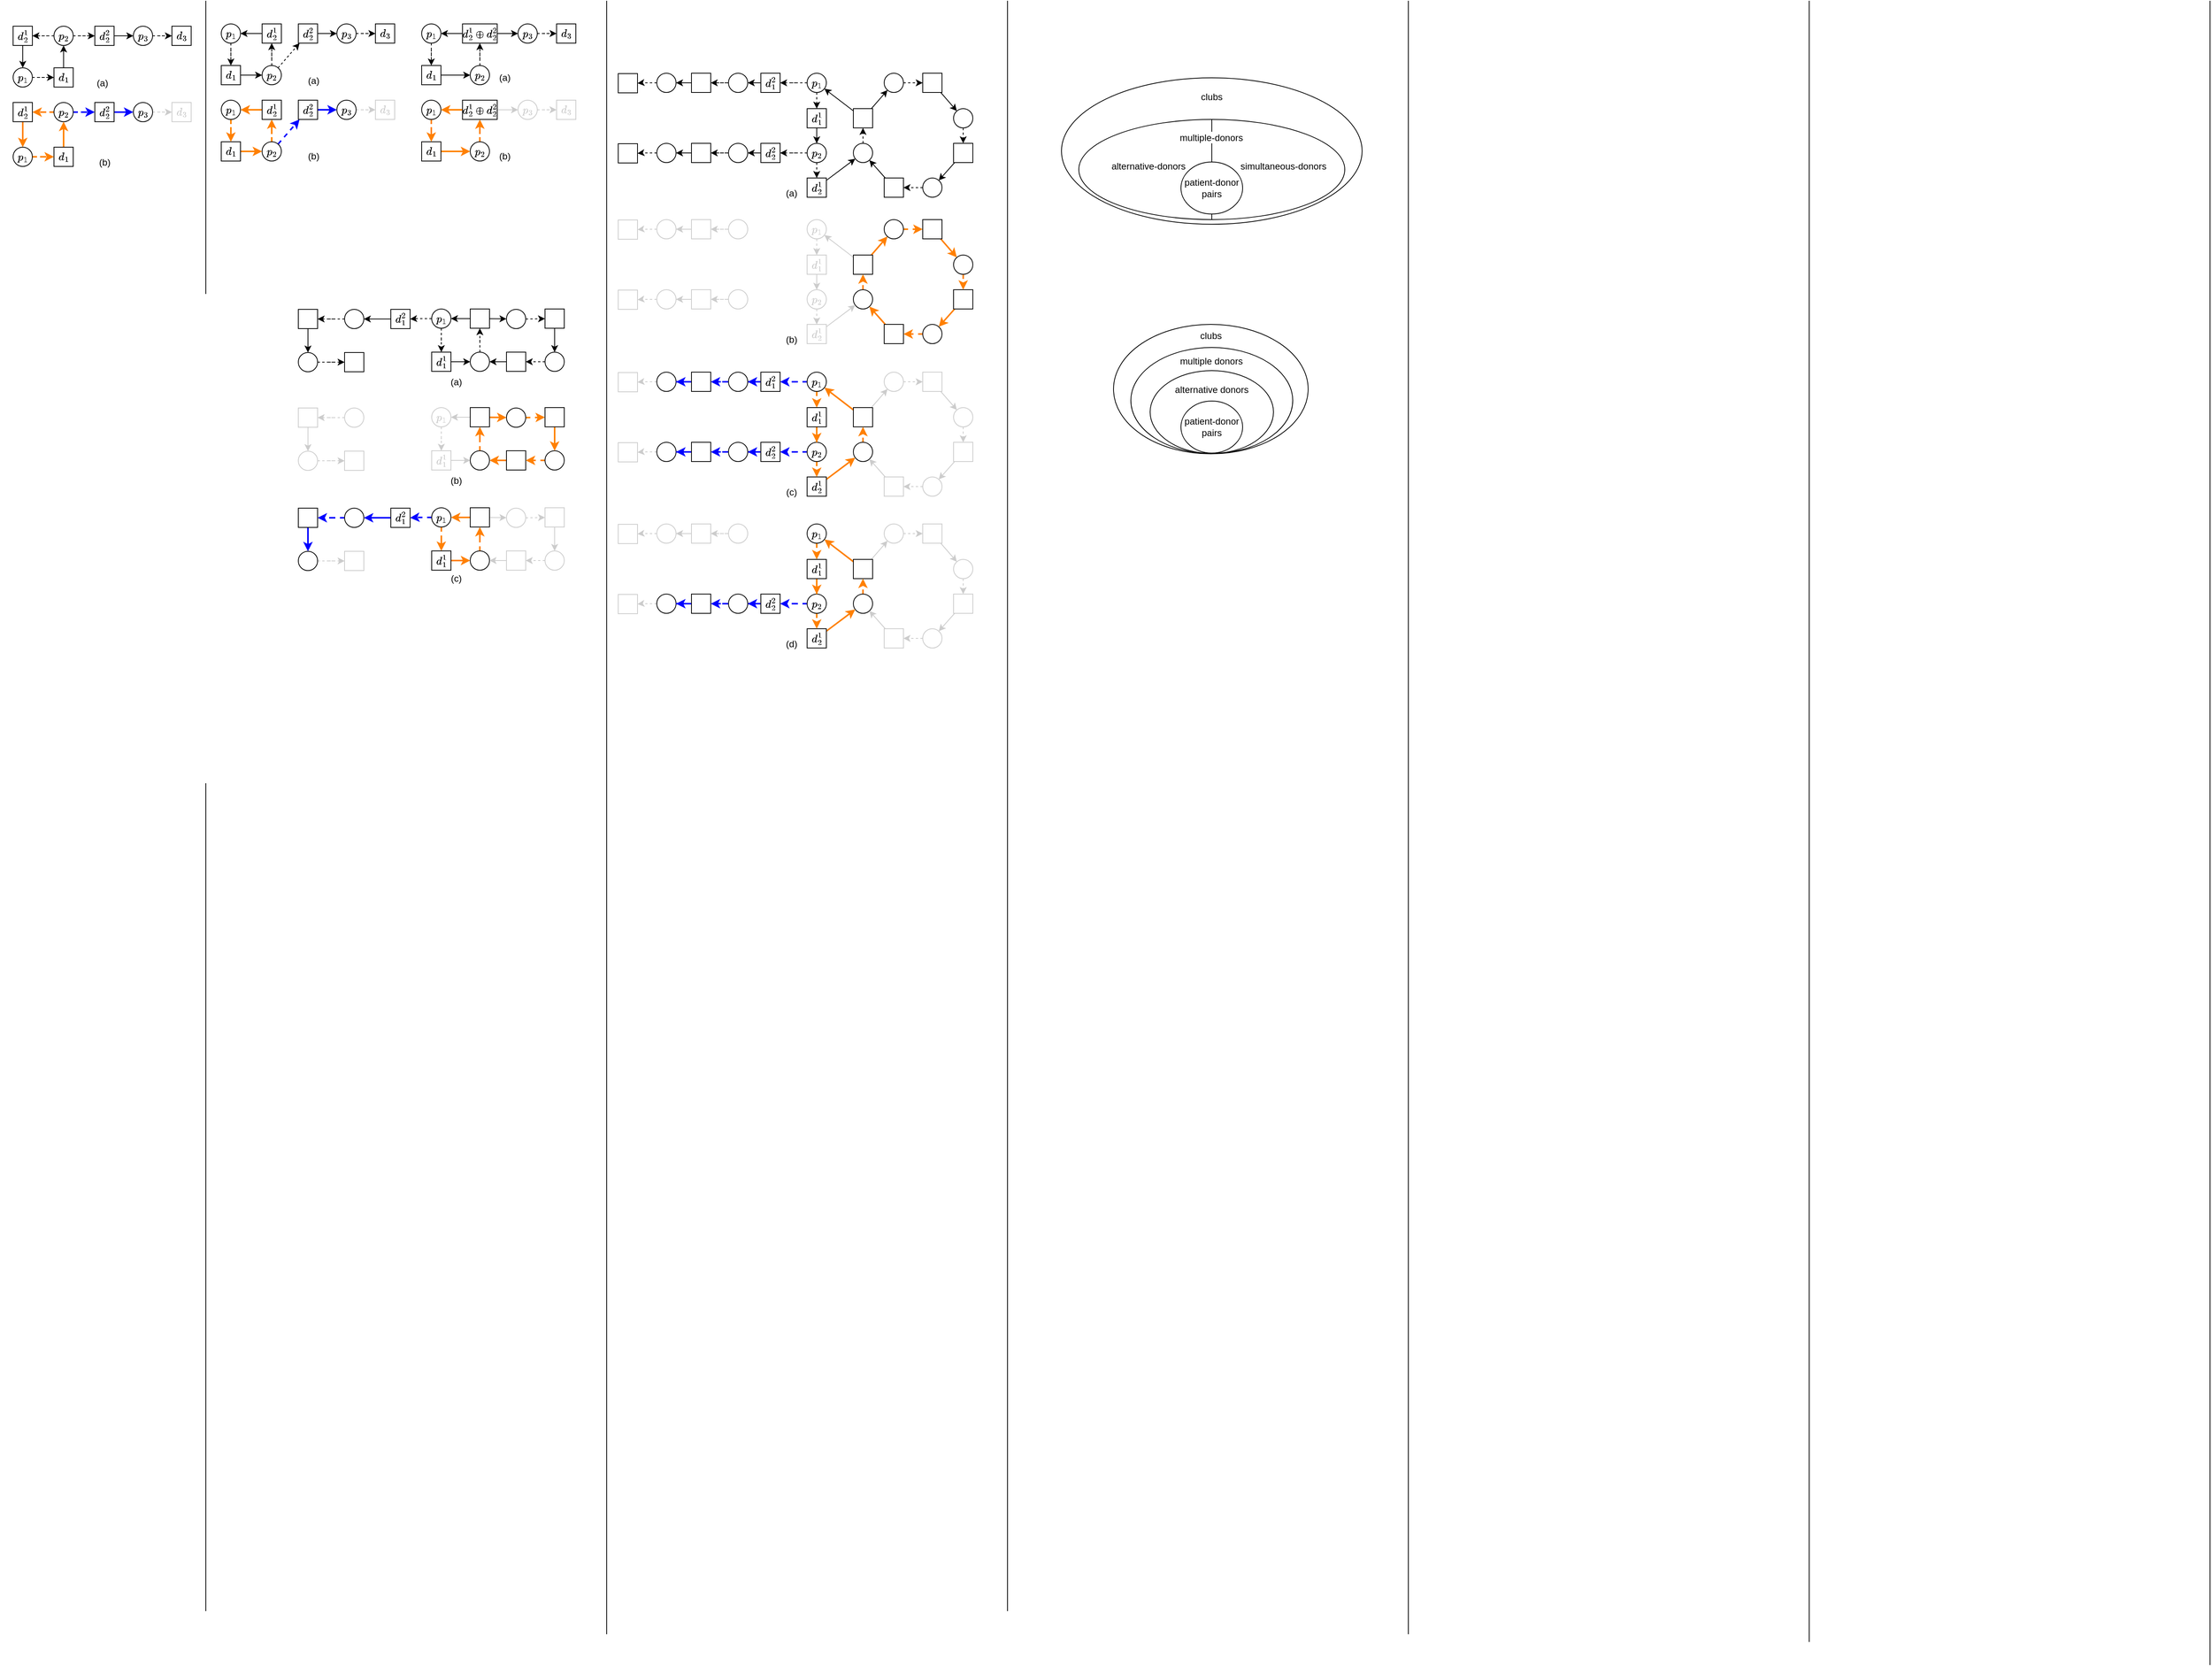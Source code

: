 <mxfile version="27.0.5">
  <diagram name="Page-1" id="t0Rq6oGv1okKbOqbwr-0">
    <mxGraphModel dx="2090" dy="731" grid="1" gridSize="10" guides="1" tooltips="1" connect="1" arrows="1" fold="1" page="1" pageScale="1" pageWidth="850" pageHeight="1100" math="1" shadow="0">
      <root>
        <mxCell id="0" />
        <mxCell id="1" style="locked=1;" parent="0" />
        <mxCell id="yr7asUdcFTLtpAbVekH8-1" value="" style="endArrow=none;html=1;rounded=0;" parent="1" edge="1">
          <mxGeometry width="50" height="50" relative="1" as="geometry">
            <mxPoint x="160" y="80" as="sourcePoint" />
            <mxPoint x="160" y="1130" as="targetPoint" />
          </mxGeometry>
        </mxCell>
        <mxCell id="yr7asUdcFTLtpAbVekH8-2" value="" style="endArrow=none;html=1;rounded=0;" parent="1" edge="1">
          <mxGeometry width="50" height="50" relative="1" as="geometry">
            <mxPoint x="680" y="80" as="sourcePoint" />
            <mxPoint x="680" y="1160" as="targetPoint" />
          </mxGeometry>
        </mxCell>
        <mxCell id="yr7asUdcFTLtpAbVekH8-197" value="" style="endArrow=none;html=1;rounded=0;" parent="1" edge="1">
          <mxGeometry width="50" height="50" relative="1" as="geometry">
            <mxPoint x="680" y="80" as="sourcePoint" />
            <mxPoint x="680" y="1130" as="targetPoint" />
          </mxGeometry>
        </mxCell>
        <mxCell id="yr7asUdcFTLtpAbVekH8-198" value="" style="endArrow=none;html=1;rounded=0;" parent="1" edge="1">
          <mxGeometry width="50" height="50" relative="1" as="geometry">
            <mxPoint x="1200" y="80" as="sourcePoint" />
            <mxPoint x="1200" y="1160" as="targetPoint" />
          </mxGeometry>
        </mxCell>
        <mxCell id="yr7asUdcFTLtpAbVekH8-199" value="" style="endArrow=none;html=1;rounded=0;" parent="1" edge="1">
          <mxGeometry width="50" height="50" relative="1" as="geometry">
            <mxPoint x="1200" y="80" as="sourcePoint" />
            <mxPoint x="1200" y="1130" as="targetPoint" />
          </mxGeometry>
        </mxCell>
        <mxCell id="yr7asUdcFTLtpAbVekH8-200" value="" style="endArrow=none;html=1;rounded=0;" parent="1" edge="1">
          <mxGeometry width="50" height="50" relative="1" as="geometry">
            <mxPoint x="1720" y="80" as="sourcePoint" />
            <mxPoint x="1720" y="1160" as="targetPoint" />
          </mxGeometry>
        </mxCell>
        <mxCell id="eUk8zSas6RT_0RZYHVQE-39" value="" style="endArrow=none;html=1;rounded=0;" edge="1" parent="1">
          <mxGeometry width="50" height="50" relative="1" as="geometry">
            <mxPoint x="1720" y="80" as="sourcePoint" />
            <mxPoint x="1720" y="1130" as="targetPoint" />
          </mxGeometry>
        </mxCell>
        <mxCell id="eUk8zSas6RT_0RZYHVQE-40" value="" style="endArrow=none;html=1;rounded=0;" edge="1" parent="1">
          <mxGeometry width="50" height="50" relative="1" as="geometry">
            <mxPoint x="2240" y="80" as="sourcePoint" />
            <mxPoint x="2240" y="1160" as="targetPoint" />
          </mxGeometry>
        </mxCell>
        <mxCell id="eUk8zSas6RT_0RZYHVQE-41" value="" style="endArrow=none;html=1;rounded=0;" edge="1" parent="1">
          <mxGeometry width="50" height="50" relative="1" as="geometry">
            <mxPoint x="160" y="1120" as="sourcePoint" />
            <mxPoint x="160" y="2170" as="targetPoint" />
          </mxGeometry>
        </mxCell>
        <mxCell id="eUk8zSas6RT_0RZYHVQE-42" value="" style="endArrow=none;html=1;rounded=0;" edge="1" parent="1">
          <mxGeometry width="50" height="50" relative="1" as="geometry">
            <mxPoint x="680" y="1120" as="sourcePoint" />
            <mxPoint x="680" y="2200" as="targetPoint" />
          </mxGeometry>
        </mxCell>
        <mxCell id="eUk8zSas6RT_0RZYHVQE-43" value="" style="endArrow=none;html=1;rounded=0;" edge="1" parent="1">
          <mxGeometry width="50" height="50" relative="1" as="geometry">
            <mxPoint x="1200" y="1120" as="sourcePoint" />
            <mxPoint x="1200" y="2170" as="targetPoint" />
          </mxGeometry>
        </mxCell>
        <mxCell id="eUk8zSas6RT_0RZYHVQE-44" value="" style="endArrow=none;html=1;rounded=0;" edge="1" parent="1">
          <mxGeometry width="50" height="50" relative="1" as="geometry">
            <mxPoint x="1720" y="1120" as="sourcePoint" />
            <mxPoint x="1720" y="2200" as="targetPoint" />
          </mxGeometry>
        </mxCell>
        <mxCell id="eUk8zSas6RT_0RZYHVQE-45" value="" style="endArrow=none;html=1;rounded=0;" edge="1" parent="1">
          <mxGeometry width="50" height="50" relative="1" as="geometry">
            <mxPoint x="2240" y="1160" as="sourcePoint" />
            <mxPoint x="2240" y="2210" as="targetPoint" />
          </mxGeometry>
        </mxCell>
        <mxCell id="eUk8zSas6RT_0RZYHVQE-46" value="" style="endArrow=none;html=1;rounded=0;" edge="1" parent="1">
          <mxGeometry width="50" height="50" relative="1" as="geometry">
            <mxPoint x="2760" y="1160" as="sourcePoint" />
            <mxPoint x="2760" y="2240" as="targetPoint" />
          </mxGeometry>
        </mxCell>
        <mxCell id="eUk8zSas6RT_0RZYHVQE-47" value="" style="endArrow=none;html=1;rounded=0;" edge="1" parent="1">
          <mxGeometry width="50" height="50" relative="1" as="geometry">
            <mxPoint x="2240" y="80" as="sourcePoint" />
            <mxPoint x="2240" y="1130" as="targetPoint" />
          </mxGeometry>
        </mxCell>
        <mxCell id="eUk8zSas6RT_0RZYHVQE-48" value="" style="endArrow=none;html=1;rounded=0;" edge="1" parent="1">
          <mxGeometry width="50" height="50" relative="1" as="geometry">
            <mxPoint x="2760" y="80" as="sourcePoint" />
            <mxPoint x="2760" y="1160" as="targetPoint" />
          </mxGeometry>
        </mxCell>
        <mxCell id="yr7asUdcFTLtpAbVekH8-34" value="main" style="" parent="0" />
        <mxCell id="yr7asUdcFTLtpAbVekH8-35" style="edgeStyle=orthogonalEdgeStyle;rounded=0;orthogonalLoop=1;jettySize=auto;html=1;dashed=1;" parent="yr7asUdcFTLtpAbVekH8-34" source="yr7asUdcFTLtpAbVekH8-36" target="yr7asUdcFTLtpAbVekH8-39" edge="1">
          <mxGeometry relative="1" as="geometry" />
        </mxCell>
        <mxCell id="yr7asUdcFTLtpAbVekH8-36" value="$$p_3$$" style="ellipse;whiteSpace=wrap;html=1;aspect=fixed;" parent="yr7asUdcFTLtpAbVekH8-34" vertex="1">
          <mxGeometry x="66" y="113" width="25" height="25" as="geometry" />
        </mxCell>
        <mxCell id="yr7asUdcFTLtpAbVekH8-37" style="edgeStyle=orthogonalEdgeStyle;rounded=0;orthogonalLoop=1;jettySize=auto;html=1;" parent="yr7asUdcFTLtpAbVekH8-34" source="yr7asUdcFTLtpAbVekH8-38" target="yr7asUdcFTLtpAbVekH8-36" edge="1">
          <mxGeometry relative="1" as="geometry" />
        </mxCell>
        <mxCell id="yr7asUdcFTLtpAbVekH8-38" value="$$d_2^2$$" style="whiteSpace=wrap;html=1;aspect=fixed;" parent="yr7asUdcFTLtpAbVekH8-34" vertex="1">
          <mxGeometry x="16" y="113" width="25" height="25" as="geometry" />
        </mxCell>
        <mxCell id="yr7asUdcFTLtpAbVekH8-39" value="$$d_3$$" style="whiteSpace=wrap;html=1;aspect=fixed;" parent="yr7asUdcFTLtpAbVekH8-34" vertex="1">
          <mxGeometry x="116" y="113" width="25" height="25" as="geometry" />
        </mxCell>
        <mxCell id="yr7asUdcFTLtpAbVekH8-40" style="edgeStyle=orthogonalEdgeStyle;rounded=0;orthogonalLoop=1;jettySize=auto;html=1;dashed=1;" parent="yr7asUdcFTLtpAbVekH8-34" source="yr7asUdcFTLtpAbVekH8-42" target="yr7asUdcFTLtpAbVekH8-38" edge="1">
          <mxGeometry relative="1" as="geometry" />
        </mxCell>
        <mxCell id="yr7asUdcFTLtpAbVekH8-41" style="edgeStyle=orthogonalEdgeStyle;rounded=0;orthogonalLoop=1;jettySize=auto;html=1;dashed=1;" parent="yr7asUdcFTLtpAbVekH8-34" source="yr7asUdcFTLtpAbVekH8-42" target="yr7asUdcFTLtpAbVekH8-44" edge="1">
          <mxGeometry relative="1" as="geometry" />
        </mxCell>
        <mxCell id="yr7asUdcFTLtpAbVekH8-42" value="$$p_2$$" style="ellipse;whiteSpace=wrap;html=1;aspect=fixed;" parent="yr7asUdcFTLtpAbVekH8-34" vertex="1">
          <mxGeometry x="-37" y="113" width="25" height="25" as="geometry" />
        </mxCell>
        <mxCell id="yr7asUdcFTLtpAbVekH8-43" style="edgeStyle=orthogonalEdgeStyle;rounded=0;orthogonalLoop=1;jettySize=auto;html=1;" parent="yr7asUdcFTLtpAbVekH8-34" source="yr7asUdcFTLtpAbVekH8-44" target="yr7asUdcFTLtpAbVekH8-48" edge="1">
          <mxGeometry relative="1" as="geometry" />
        </mxCell>
        <mxCell id="yr7asUdcFTLtpAbVekH8-44" value="$$d_2^1$$" style="whiteSpace=wrap;html=1;aspect=fixed;" parent="yr7asUdcFTLtpAbVekH8-34" vertex="1">
          <mxGeometry x="-90" y="113" width="25" height="25" as="geometry" />
        </mxCell>
        <mxCell id="yr7asUdcFTLtpAbVekH8-45" style="edgeStyle=orthogonalEdgeStyle;rounded=0;orthogonalLoop=1;jettySize=auto;html=1;" parent="yr7asUdcFTLtpAbVekH8-34" source="yr7asUdcFTLtpAbVekH8-46" target="yr7asUdcFTLtpAbVekH8-42" edge="1">
          <mxGeometry relative="1" as="geometry" />
        </mxCell>
        <mxCell id="yr7asUdcFTLtpAbVekH8-46" value="$$d_1$$" style="whiteSpace=wrap;html=1;aspect=fixed;" parent="yr7asUdcFTLtpAbVekH8-34" vertex="1">
          <mxGeometry x="-37" y="167" width="25" height="25" as="geometry" />
        </mxCell>
        <mxCell id="yr7asUdcFTLtpAbVekH8-47" style="edgeStyle=orthogonalEdgeStyle;rounded=0;orthogonalLoop=1;jettySize=auto;html=1;dashed=1;" parent="yr7asUdcFTLtpAbVekH8-34" source="yr7asUdcFTLtpAbVekH8-48" target="yr7asUdcFTLtpAbVekH8-46" edge="1">
          <mxGeometry relative="1" as="geometry" />
        </mxCell>
        <mxCell id="yr7asUdcFTLtpAbVekH8-48" value="$$p_1$$" style="ellipse;whiteSpace=wrap;html=1;aspect=fixed;" parent="yr7asUdcFTLtpAbVekH8-34" vertex="1">
          <mxGeometry x="-90" y="167" width="25" height="25" as="geometry" />
        </mxCell>
        <mxCell id="yr7asUdcFTLtpAbVekH8-113" style="edgeStyle=orthogonalEdgeStyle;rounded=0;orthogonalLoop=1;jettySize=auto;html=1;strokeColor=#000000;strokeWidth=1;dashed=1;" parent="yr7asUdcFTLtpAbVekH8-34" source="yr7asUdcFTLtpAbVekH8-114" target="yr7asUdcFTLtpAbVekH8-123" edge="1">
          <mxGeometry relative="1" as="geometry" />
        </mxCell>
        <mxCell id="yr7asUdcFTLtpAbVekH8-114" value="$$p_1$$" style="ellipse;whiteSpace=wrap;html=1;aspect=fixed;" parent="yr7asUdcFTLtpAbVekH8-34" vertex="1">
          <mxGeometry x="453" y="480" width="25" height="25" as="geometry" />
        </mxCell>
        <mxCell id="yr7asUdcFTLtpAbVekH8-115" style="rounded=0;orthogonalLoop=1;jettySize=auto;html=1;strokeColor=#000000;strokeWidth=1;" parent="yr7asUdcFTLtpAbVekH8-34" source="yr7asUdcFTLtpAbVekH8-117" target="yr7asUdcFTLtpAbVekH8-119" edge="1">
          <mxGeometry relative="1" as="geometry" />
        </mxCell>
        <mxCell id="yr7asUdcFTLtpAbVekH8-116" style="edgeStyle=orthogonalEdgeStyle;rounded=0;orthogonalLoop=1;jettySize=auto;html=1;strokeColor=#000000;strokeWidth=1;" parent="yr7asUdcFTLtpAbVekH8-34" source="yr7asUdcFTLtpAbVekH8-117" target="yr7asUdcFTLtpAbVekH8-114" edge="1">
          <mxGeometry relative="1" as="geometry" />
        </mxCell>
        <mxCell id="yr7asUdcFTLtpAbVekH8-117" value="" style="whiteSpace=wrap;html=1;aspect=fixed;" parent="yr7asUdcFTLtpAbVekH8-34" vertex="1">
          <mxGeometry x="503" y="480" width="25" height="25" as="geometry" />
        </mxCell>
        <mxCell id="yr7asUdcFTLtpAbVekH8-118" style="rounded=0;orthogonalLoop=1;jettySize=auto;html=1;strokeColor=#000000;strokeWidth=1;dashed=1;" parent="yr7asUdcFTLtpAbVekH8-34" source="yr7asUdcFTLtpAbVekH8-119" target="yr7asUdcFTLtpAbVekH8-129" edge="1">
          <mxGeometry relative="1" as="geometry" />
        </mxCell>
        <mxCell id="yr7asUdcFTLtpAbVekH8-119" value="" style="ellipse;whiteSpace=wrap;html=1;aspect=fixed;" parent="yr7asUdcFTLtpAbVekH8-34" vertex="1">
          <mxGeometry x="550" y="480.5" width="25" height="25" as="geometry" />
        </mxCell>
        <mxCell id="yr7asUdcFTLtpAbVekH8-120" style="edgeStyle=orthogonalEdgeStyle;rounded=0;orthogonalLoop=1;jettySize=auto;html=1;strokeColor=#000000;strokeWidth=1;dashed=1;" parent="yr7asUdcFTLtpAbVekH8-34" source="yr7asUdcFTLtpAbVekH8-121" target="yr7asUdcFTLtpAbVekH8-117" edge="1">
          <mxGeometry relative="1" as="geometry" />
        </mxCell>
        <mxCell id="yr7asUdcFTLtpAbVekH8-121" value="" style="ellipse;whiteSpace=wrap;html=1;aspect=fixed;" parent="yr7asUdcFTLtpAbVekH8-34" vertex="1">
          <mxGeometry x="503" y="536" width="25" height="25" as="geometry" />
        </mxCell>
        <mxCell id="yr7asUdcFTLtpAbVekH8-122" style="edgeStyle=orthogonalEdgeStyle;rounded=0;orthogonalLoop=1;jettySize=auto;html=1;strokeColor=#000000;strokeWidth=1;" parent="yr7asUdcFTLtpAbVekH8-34" source="yr7asUdcFTLtpAbVekH8-123" target="yr7asUdcFTLtpAbVekH8-121" edge="1">
          <mxGeometry relative="1" as="geometry" />
        </mxCell>
        <mxCell id="yr7asUdcFTLtpAbVekH8-123" value="$$d_1^1$$" style="whiteSpace=wrap;html=1;aspect=fixed;" parent="yr7asUdcFTLtpAbVekH8-34" vertex="1">
          <mxGeometry x="453" y="536" width="25" height="25" as="geometry" />
        </mxCell>
        <mxCell id="yr7asUdcFTLtpAbVekH8-124" style="rounded=0;orthogonalLoop=1;jettySize=auto;html=1;strokeColor=#000000;strokeWidth=1;" parent="yr7asUdcFTLtpAbVekH8-34" source="yr7asUdcFTLtpAbVekH8-125" target="yr7asUdcFTLtpAbVekH8-121" edge="1">
          <mxGeometry relative="1" as="geometry" />
        </mxCell>
        <mxCell id="yr7asUdcFTLtpAbVekH8-125" value="" style="whiteSpace=wrap;html=1;aspect=fixed;" parent="yr7asUdcFTLtpAbVekH8-34" vertex="1">
          <mxGeometry x="550" y="536" width="25" height="25" as="geometry" />
        </mxCell>
        <mxCell id="yr7asUdcFTLtpAbVekH8-126" style="rounded=0;orthogonalLoop=1;jettySize=auto;html=1;strokeColor=#000000;strokeWidth=1;dashed=1;" parent="yr7asUdcFTLtpAbVekH8-34" source="yr7asUdcFTLtpAbVekH8-127" target="yr7asUdcFTLtpAbVekH8-125" edge="1">
          <mxGeometry relative="1" as="geometry" />
        </mxCell>
        <mxCell id="yr7asUdcFTLtpAbVekH8-127" value="" style="ellipse;whiteSpace=wrap;html=1;aspect=fixed;" parent="yr7asUdcFTLtpAbVekH8-34" vertex="1">
          <mxGeometry x="600" y="536" width="25" height="25" as="geometry" />
        </mxCell>
        <mxCell id="yr7asUdcFTLtpAbVekH8-128" style="edgeStyle=orthogonalEdgeStyle;rounded=0;orthogonalLoop=1;jettySize=auto;html=1;strokeColor=#000000;strokeWidth=1;" parent="yr7asUdcFTLtpAbVekH8-34" source="yr7asUdcFTLtpAbVekH8-129" target="yr7asUdcFTLtpAbVekH8-127" edge="1">
          <mxGeometry relative="1" as="geometry" />
        </mxCell>
        <mxCell id="yr7asUdcFTLtpAbVekH8-129" value="" style="whiteSpace=wrap;html=1;aspect=fixed;" parent="yr7asUdcFTLtpAbVekH8-34" vertex="1">
          <mxGeometry x="600" y="480" width="25" height="25" as="geometry" />
        </mxCell>
        <mxCell id="yr7asUdcFTLtpAbVekH8-130" style="edgeStyle=orthogonalEdgeStyle;rounded=0;orthogonalLoop=1;jettySize=auto;html=1;strokeColor=#000000;strokeWidth=1;dashed=1;" parent="yr7asUdcFTLtpAbVekH8-34" source="yr7asUdcFTLtpAbVekH8-114" target="yr7asUdcFTLtpAbVekH8-132" edge="1">
          <mxGeometry relative="1" as="geometry">
            <mxPoint x="453" y="500" as="sourcePoint" />
          </mxGeometry>
        </mxCell>
        <mxCell id="yr7asUdcFTLtpAbVekH8-131" style="edgeStyle=orthogonalEdgeStyle;rounded=0;orthogonalLoop=1;jettySize=auto;html=1;strokeColor=#000000;strokeWidth=1;" parent="yr7asUdcFTLtpAbVekH8-34" source="yr7asUdcFTLtpAbVekH8-132" target="yr7asUdcFTLtpAbVekH8-134" edge="1">
          <mxGeometry relative="1" as="geometry" />
        </mxCell>
        <mxCell id="yr7asUdcFTLtpAbVekH8-132" value="$$d_1^2$$" style="whiteSpace=wrap;html=1;aspect=fixed;" parent="yr7asUdcFTLtpAbVekH8-34" vertex="1">
          <mxGeometry x="400" y="480.5" width="25" height="25" as="geometry" />
        </mxCell>
        <mxCell id="yr7asUdcFTLtpAbVekH8-133" style="edgeStyle=orthogonalEdgeStyle;rounded=0;orthogonalLoop=1;jettySize=auto;html=1;strokeColor=#000000;strokeWidth=1;dashed=1;" parent="yr7asUdcFTLtpAbVekH8-34" source="yr7asUdcFTLtpAbVekH8-134" target="yr7asUdcFTLtpAbVekH8-136" edge="1">
          <mxGeometry relative="1" as="geometry" />
        </mxCell>
        <mxCell id="yr7asUdcFTLtpAbVekH8-134" value="" style="ellipse;whiteSpace=wrap;html=1;aspect=fixed;" parent="yr7asUdcFTLtpAbVekH8-34" vertex="1">
          <mxGeometry x="340" y="480.5" width="25" height="25" as="geometry" />
        </mxCell>
        <mxCell id="yr7asUdcFTLtpAbVekH8-135" style="edgeStyle=orthogonalEdgeStyle;rounded=0;orthogonalLoop=1;jettySize=auto;html=1;strokeColor=#000000;strokeWidth=1;" parent="yr7asUdcFTLtpAbVekH8-34" source="yr7asUdcFTLtpAbVekH8-136" target="yr7asUdcFTLtpAbVekH8-138" edge="1">
          <mxGeometry relative="1" as="geometry" />
        </mxCell>
        <mxCell id="yr7asUdcFTLtpAbVekH8-136" value="" style="whiteSpace=wrap;html=1;aspect=fixed;" parent="yr7asUdcFTLtpAbVekH8-34" vertex="1">
          <mxGeometry x="280" y="480.5" width="25" height="25" as="geometry" />
        </mxCell>
        <mxCell id="yr7asUdcFTLtpAbVekH8-137" style="edgeStyle=orthogonalEdgeStyle;rounded=0;orthogonalLoop=1;jettySize=auto;html=1;strokeColor=#000000;strokeWidth=1;dashed=1;" parent="yr7asUdcFTLtpAbVekH8-34" source="yr7asUdcFTLtpAbVekH8-138" target="yr7asUdcFTLtpAbVekH8-139" edge="1">
          <mxGeometry relative="1" as="geometry" />
        </mxCell>
        <mxCell id="yr7asUdcFTLtpAbVekH8-138" value="" style="ellipse;whiteSpace=wrap;html=1;aspect=fixed;" parent="yr7asUdcFTLtpAbVekH8-34" vertex="1">
          <mxGeometry x="280" y="536.5" width="25" height="25" as="geometry" />
        </mxCell>
        <mxCell id="yr7asUdcFTLtpAbVekH8-139" value="" style="whiteSpace=wrap;html=1;aspect=fixed;strokeColor=#000000;fontColor=#000000;" parent="yr7asUdcFTLtpAbVekH8-34" vertex="1">
          <mxGeometry x="340" y="536.5" width="25" height="25" as="geometry" />
        </mxCell>
        <mxCell id="yr7asUdcFTLtpAbVekH8-140" style="edgeStyle=orthogonalEdgeStyle;rounded=0;orthogonalLoop=1;jettySize=auto;html=1;strokeColor=#CCCCCC;strokeWidth=1;fontColor=#CCCCCC;dashed=1;" parent="yr7asUdcFTLtpAbVekH8-34" source="yr7asUdcFTLtpAbVekH8-141" target="yr7asUdcFTLtpAbVekH8-150" edge="1">
          <mxGeometry relative="1" as="geometry" />
        </mxCell>
        <mxCell id="yr7asUdcFTLtpAbVekH8-141" value="$$p_1$$" style="ellipse;whiteSpace=wrap;html=1;aspect=fixed;strokeColor=#CCCCCC;fontColor=#CCCCCC;" parent="yr7asUdcFTLtpAbVekH8-34" vertex="1">
          <mxGeometry x="453" y="608" width="25" height="25" as="geometry" />
        </mxCell>
        <mxCell id="yr7asUdcFTLtpAbVekH8-142" style="rounded=0;orthogonalLoop=1;jettySize=auto;html=1;strokeColor=#FF8000;strokeWidth=2;" parent="yr7asUdcFTLtpAbVekH8-34" source="yr7asUdcFTLtpAbVekH8-144" target="yr7asUdcFTLtpAbVekH8-146" edge="1">
          <mxGeometry relative="1" as="geometry" />
        </mxCell>
        <mxCell id="yr7asUdcFTLtpAbVekH8-143" style="edgeStyle=orthogonalEdgeStyle;rounded=0;orthogonalLoop=1;jettySize=auto;html=1;strokeColor=#CCCCCC;strokeWidth=1;fontColor=#CCCCCC;" parent="yr7asUdcFTLtpAbVekH8-34" source="yr7asUdcFTLtpAbVekH8-144" target="yr7asUdcFTLtpAbVekH8-141" edge="1">
          <mxGeometry relative="1" as="geometry" />
        </mxCell>
        <mxCell id="yr7asUdcFTLtpAbVekH8-144" value="" style="whiteSpace=wrap;html=1;aspect=fixed;" parent="yr7asUdcFTLtpAbVekH8-34" vertex="1">
          <mxGeometry x="503" y="608" width="25" height="25" as="geometry" />
        </mxCell>
        <mxCell id="yr7asUdcFTLtpAbVekH8-145" style="rounded=0;orthogonalLoop=1;jettySize=auto;html=1;strokeColor=#FF8000;strokeWidth=2;dashed=1;" parent="yr7asUdcFTLtpAbVekH8-34" source="yr7asUdcFTLtpAbVekH8-146" target="yr7asUdcFTLtpAbVekH8-156" edge="1">
          <mxGeometry relative="1" as="geometry" />
        </mxCell>
        <mxCell id="yr7asUdcFTLtpAbVekH8-146" value="" style="ellipse;whiteSpace=wrap;html=1;aspect=fixed;" parent="yr7asUdcFTLtpAbVekH8-34" vertex="1">
          <mxGeometry x="550" y="608.5" width="25" height="25" as="geometry" />
        </mxCell>
        <mxCell id="yr7asUdcFTLtpAbVekH8-147" style="edgeStyle=orthogonalEdgeStyle;rounded=0;orthogonalLoop=1;jettySize=auto;html=1;strokeColor=#FF8000;strokeWidth=2;dashed=1;" parent="yr7asUdcFTLtpAbVekH8-34" source="yr7asUdcFTLtpAbVekH8-148" target="yr7asUdcFTLtpAbVekH8-144" edge="1">
          <mxGeometry relative="1" as="geometry" />
        </mxCell>
        <mxCell id="yr7asUdcFTLtpAbVekH8-148" value="" style="ellipse;whiteSpace=wrap;html=1;aspect=fixed;" parent="yr7asUdcFTLtpAbVekH8-34" vertex="1">
          <mxGeometry x="503" y="664" width="25" height="25" as="geometry" />
        </mxCell>
        <mxCell id="yr7asUdcFTLtpAbVekH8-149" style="edgeStyle=orthogonalEdgeStyle;rounded=0;orthogonalLoop=1;jettySize=auto;html=1;strokeColor=#CCCCCC;strokeWidth=1;fontColor=#CCCCCC;" parent="yr7asUdcFTLtpAbVekH8-34" source="yr7asUdcFTLtpAbVekH8-150" target="yr7asUdcFTLtpAbVekH8-148" edge="1">
          <mxGeometry relative="1" as="geometry" />
        </mxCell>
        <mxCell id="yr7asUdcFTLtpAbVekH8-150" value="$$d_1^1$$" style="whiteSpace=wrap;html=1;aspect=fixed;strokeColor=#CCCCCC;fontColor=#CCCCCC;" parent="yr7asUdcFTLtpAbVekH8-34" vertex="1">
          <mxGeometry x="453" y="664" width="25" height="25" as="geometry" />
        </mxCell>
        <mxCell id="yr7asUdcFTLtpAbVekH8-151" style="rounded=0;orthogonalLoop=1;jettySize=auto;html=1;strokeColor=#FF8000;strokeWidth=2;" parent="yr7asUdcFTLtpAbVekH8-34" source="yr7asUdcFTLtpAbVekH8-152" target="yr7asUdcFTLtpAbVekH8-148" edge="1">
          <mxGeometry relative="1" as="geometry" />
        </mxCell>
        <mxCell id="yr7asUdcFTLtpAbVekH8-152" value="" style="whiteSpace=wrap;html=1;aspect=fixed;" parent="yr7asUdcFTLtpAbVekH8-34" vertex="1">
          <mxGeometry x="550" y="664" width="25" height="25" as="geometry" />
        </mxCell>
        <mxCell id="yr7asUdcFTLtpAbVekH8-153" style="rounded=0;orthogonalLoop=1;jettySize=auto;html=1;strokeColor=#FF8000;strokeWidth=2;dashed=1;" parent="yr7asUdcFTLtpAbVekH8-34" source="yr7asUdcFTLtpAbVekH8-154" target="yr7asUdcFTLtpAbVekH8-152" edge="1">
          <mxGeometry relative="1" as="geometry" />
        </mxCell>
        <mxCell id="yr7asUdcFTLtpAbVekH8-154" value="" style="ellipse;whiteSpace=wrap;html=1;aspect=fixed;" parent="yr7asUdcFTLtpAbVekH8-34" vertex="1">
          <mxGeometry x="600" y="664" width="25" height="25" as="geometry" />
        </mxCell>
        <mxCell id="yr7asUdcFTLtpAbVekH8-155" style="edgeStyle=orthogonalEdgeStyle;rounded=0;orthogonalLoop=1;jettySize=auto;html=1;strokeColor=#FF8000;strokeWidth=2;" parent="yr7asUdcFTLtpAbVekH8-34" source="yr7asUdcFTLtpAbVekH8-156" target="yr7asUdcFTLtpAbVekH8-154" edge="1">
          <mxGeometry relative="1" as="geometry" />
        </mxCell>
        <mxCell id="yr7asUdcFTLtpAbVekH8-156" value="" style="whiteSpace=wrap;html=1;aspect=fixed;" parent="yr7asUdcFTLtpAbVekH8-34" vertex="1">
          <mxGeometry x="600" y="608" width="25" height="25" as="geometry" />
        </mxCell>
        <mxCell id="yr7asUdcFTLtpAbVekH8-160" style="edgeStyle=orthogonalEdgeStyle;rounded=0;orthogonalLoop=1;jettySize=auto;html=1;strokeColor=#CCCCCC;strokeWidth=1;fontColor=#CCCCCC;dashed=1;" parent="yr7asUdcFTLtpAbVekH8-34" source="yr7asUdcFTLtpAbVekH8-161" target="yr7asUdcFTLtpAbVekH8-163" edge="1">
          <mxGeometry relative="1" as="geometry" />
        </mxCell>
        <mxCell id="yr7asUdcFTLtpAbVekH8-161" value="" style="ellipse;whiteSpace=wrap;html=1;aspect=fixed;strokeColor=#CCCCCC;fontColor=#CCCCCC;" parent="yr7asUdcFTLtpAbVekH8-34" vertex="1">
          <mxGeometry x="340" y="608.5" width="25" height="25" as="geometry" />
        </mxCell>
        <mxCell id="yr7asUdcFTLtpAbVekH8-162" style="edgeStyle=orthogonalEdgeStyle;rounded=0;orthogonalLoop=1;jettySize=auto;html=1;strokeColor=#CCCCCC;strokeWidth=1;fontColor=#CCCCCC;" parent="yr7asUdcFTLtpAbVekH8-34" source="yr7asUdcFTLtpAbVekH8-163" target="yr7asUdcFTLtpAbVekH8-165" edge="1">
          <mxGeometry relative="1" as="geometry" />
        </mxCell>
        <mxCell id="yr7asUdcFTLtpAbVekH8-163" value="" style="whiteSpace=wrap;html=1;aspect=fixed;strokeColor=#CCCCCC;fontColor=#CCCCCC;" parent="yr7asUdcFTLtpAbVekH8-34" vertex="1">
          <mxGeometry x="280" y="608.5" width="25" height="25" as="geometry" />
        </mxCell>
        <mxCell id="yr7asUdcFTLtpAbVekH8-164" style="edgeStyle=orthogonalEdgeStyle;rounded=0;orthogonalLoop=1;jettySize=auto;html=1;strokeColor=#CCCCCC;strokeWidth=1;fontColor=#CCCCCC;dashed=1;" parent="yr7asUdcFTLtpAbVekH8-34" source="yr7asUdcFTLtpAbVekH8-165" target="yr7asUdcFTLtpAbVekH8-166" edge="1">
          <mxGeometry relative="1" as="geometry" />
        </mxCell>
        <mxCell id="yr7asUdcFTLtpAbVekH8-165" value="" style="ellipse;whiteSpace=wrap;html=1;aspect=fixed;strokeColor=#CCCCCC;fontColor=#CCCCCC;" parent="yr7asUdcFTLtpAbVekH8-34" vertex="1">
          <mxGeometry x="280" y="664.5" width="25" height="25" as="geometry" />
        </mxCell>
        <mxCell id="yr7asUdcFTLtpAbVekH8-166" value="" style="whiteSpace=wrap;html=1;aspect=fixed;strokeColor=#CCCCCC;fontColor=#CCCCCC;" parent="yr7asUdcFTLtpAbVekH8-34" vertex="1">
          <mxGeometry x="340" y="664.5" width="25" height="25" as="geometry" />
        </mxCell>
        <mxCell id="yr7asUdcFTLtpAbVekH8-167" value="(a)" style="text;html=1;align=center;verticalAlign=middle;whiteSpace=wrap;rounded=0;" parent="yr7asUdcFTLtpAbVekH8-34" vertex="1">
          <mxGeometry x="465" y="555" width="40" height="40" as="geometry" />
        </mxCell>
        <mxCell id="yr7asUdcFTLtpAbVekH8-168" value="(b)" style="text;html=1;align=center;verticalAlign=middle;whiteSpace=wrap;rounded=0;" parent="yr7asUdcFTLtpAbVekH8-34" vertex="1">
          <mxGeometry x="465" y="683" width="40" height="40" as="geometry" />
        </mxCell>
        <mxCell id="yr7asUdcFTLtpAbVekH8-169" value="(c)" style="text;html=1;align=center;verticalAlign=middle;whiteSpace=wrap;rounded=0;" parent="yr7asUdcFTLtpAbVekH8-34" vertex="1">
          <mxGeometry x="465" y="810.5" width="40" height="39.5" as="geometry" />
        </mxCell>
        <mxCell id="yr7asUdcFTLtpAbVekH8-170" style="edgeStyle=orthogonalEdgeStyle;rounded=0;orthogonalLoop=1;jettySize=auto;html=1;strokeColor=#FF8000;strokeWidth=2;dashed=1;" parent="yr7asUdcFTLtpAbVekH8-34" source="yr7asUdcFTLtpAbVekH8-172" target="yr7asUdcFTLtpAbVekH8-181" edge="1">
          <mxGeometry relative="1" as="geometry" />
        </mxCell>
        <mxCell id="yr7asUdcFTLtpAbVekH8-171" style="edgeStyle=orthogonalEdgeStyle;rounded=0;orthogonalLoop=1;jettySize=auto;html=1;strokeColor=#0000FF;strokeWidth=2;dashed=1;" parent="yr7asUdcFTLtpAbVekH8-34" source="yr7asUdcFTLtpAbVekH8-172" target="yr7asUdcFTLtpAbVekH8-189" edge="1">
          <mxGeometry relative="1" as="geometry" />
        </mxCell>
        <mxCell id="yr7asUdcFTLtpAbVekH8-172" value="$$p_1$$" style="ellipse;whiteSpace=wrap;html=1;aspect=fixed;" parent="yr7asUdcFTLtpAbVekH8-34" vertex="1">
          <mxGeometry x="453" y="738" width="25" height="25" as="geometry" />
        </mxCell>
        <mxCell id="yr7asUdcFTLtpAbVekH8-173" style="rounded=0;orthogonalLoop=1;jettySize=auto;html=1;strokeColor=#CCCCCC;" parent="yr7asUdcFTLtpAbVekH8-34" source="yr7asUdcFTLtpAbVekH8-175" target="yr7asUdcFTLtpAbVekH8-177" edge="1">
          <mxGeometry relative="1" as="geometry" />
        </mxCell>
        <mxCell id="yr7asUdcFTLtpAbVekH8-174" style="edgeStyle=orthogonalEdgeStyle;rounded=0;orthogonalLoop=1;jettySize=auto;html=1;strokeColor=#FF8000;strokeWidth=2;" parent="yr7asUdcFTLtpAbVekH8-34" source="yr7asUdcFTLtpAbVekH8-175" target="yr7asUdcFTLtpAbVekH8-172" edge="1">
          <mxGeometry relative="1" as="geometry" />
        </mxCell>
        <mxCell id="yr7asUdcFTLtpAbVekH8-175" value="" style="whiteSpace=wrap;html=1;aspect=fixed;" parent="yr7asUdcFTLtpAbVekH8-34" vertex="1">
          <mxGeometry x="503" y="738" width="25" height="25" as="geometry" />
        </mxCell>
        <mxCell id="yr7asUdcFTLtpAbVekH8-176" style="rounded=0;orthogonalLoop=1;jettySize=auto;html=1;strokeColor=#CCCCCC;dashed=1;" parent="yr7asUdcFTLtpAbVekH8-34" source="yr7asUdcFTLtpAbVekH8-177" target="yr7asUdcFTLtpAbVekH8-187" edge="1">
          <mxGeometry relative="1" as="geometry" />
        </mxCell>
        <mxCell id="yr7asUdcFTLtpAbVekH8-177" value="" style="ellipse;whiteSpace=wrap;html=1;aspect=fixed;strokeColor=#CCCCCC;fontColor=#CCCCCC;" parent="yr7asUdcFTLtpAbVekH8-34" vertex="1">
          <mxGeometry x="550" y="738.5" width="25" height="25" as="geometry" />
        </mxCell>
        <mxCell id="yr7asUdcFTLtpAbVekH8-178" style="edgeStyle=orthogonalEdgeStyle;rounded=0;orthogonalLoop=1;jettySize=auto;html=1;strokeColor=#FF8000;strokeWidth=2;dashed=1;" parent="yr7asUdcFTLtpAbVekH8-34" source="yr7asUdcFTLtpAbVekH8-179" target="yr7asUdcFTLtpAbVekH8-175" edge="1">
          <mxGeometry relative="1" as="geometry" />
        </mxCell>
        <mxCell id="yr7asUdcFTLtpAbVekH8-179" value="" style="ellipse;whiteSpace=wrap;html=1;aspect=fixed;" parent="yr7asUdcFTLtpAbVekH8-34" vertex="1">
          <mxGeometry x="503" y="794" width="25" height="25" as="geometry" />
        </mxCell>
        <mxCell id="yr7asUdcFTLtpAbVekH8-180" style="edgeStyle=orthogonalEdgeStyle;rounded=0;orthogonalLoop=1;jettySize=auto;html=1;strokeColor=#FF8000;strokeWidth=2;" parent="yr7asUdcFTLtpAbVekH8-34" source="yr7asUdcFTLtpAbVekH8-181" target="yr7asUdcFTLtpAbVekH8-179" edge="1">
          <mxGeometry relative="1" as="geometry" />
        </mxCell>
        <mxCell id="yr7asUdcFTLtpAbVekH8-181" value="$$d_1^1$$" style="whiteSpace=wrap;html=1;aspect=fixed;" parent="yr7asUdcFTLtpAbVekH8-34" vertex="1">
          <mxGeometry x="453" y="794" width="25" height="25" as="geometry" />
        </mxCell>
        <mxCell id="yr7asUdcFTLtpAbVekH8-182" style="rounded=0;orthogonalLoop=1;jettySize=auto;html=1;strokeColor=#CCCCCC;" parent="yr7asUdcFTLtpAbVekH8-34" source="yr7asUdcFTLtpAbVekH8-183" target="yr7asUdcFTLtpAbVekH8-179" edge="1">
          <mxGeometry relative="1" as="geometry" />
        </mxCell>
        <mxCell id="yr7asUdcFTLtpAbVekH8-183" value="" style="whiteSpace=wrap;html=1;aspect=fixed;strokeColor=#CCCCCC;fontColor=#CCCCCC;" parent="yr7asUdcFTLtpAbVekH8-34" vertex="1">
          <mxGeometry x="550" y="794" width="25" height="25" as="geometry" />
        </mxCell>
        <mxCell id="yr7asUdcFTLtpAbVekH8-184" style="rounded=0;orthogonalLoop=1;jettySize=auto;html=1;strokeColor=#CCCCCC;dashed=1;" parent="yr7asUdcFTLtpAbVekH8-34" source="yr7asUdcFTLtpAbVekH8-185" target="yr7asUdcFTLtpAbVekH8-183" edge="1">
          <mxGeometry relative="1" as="geometry" />
        </mxCell>
        <mxCell id="yr7asUdcFTLtpAbVekH8-185" value="" style="ellipse;whiteSpace=wrap;html=1;aspect=fixed;strokeColor=#CCCCCC;fontColor=#CCCCCC;" parent="yr7asUdcFTLtpAbVekH8-34" vertex="1">
          <mxGeometry x="600" y="794" width="25" height="25" as="geometry" />
        </mxCell>
        <mxCell id="yr7asUdcFTLtpAbVekH8-186" style="edgeStyle=orthogonalEdgeStyle;rounded=0;orthogonalLoop=1;jettySize=auto;html=1;strokeColor=#CCCCCC;" parent="yr7asUdcFTLtpAbVekH8-34" source="yr7asUdcFTLtpAbVekH8-187" target="yr7asUdcFTLtpAbVekH8-185" edge="1">
          <mxGeometry relative="1" as="geometry" />
        </mxCell>
        <mxCell id="yr7asUdcFTLtpAbVekH8-187" value="" style="whiteSpace=wrap;html=1;aspect=fixed;strokeColor=#CCCCCC;fontColor=#CCCCCC;" parent="yr7asUdcFTLtpAbVekH8-34" vertex="1">
          <mxGeometry x="600" y="738" width="25" height="25" as="geometry" />
        </mxCell>
        <mxCell id="yr7asUdcFTLtpAbVekH8-188" style="edgeStyle=orthogonalEdgeStyle;rounded=0;orthogonalLoop=1;jettySize=auto;html=1;strokeColor=#0000FF;strokeWidth=2;" parent="yr7asUdcFTLtpAbVekH8-34" source="yr7asUdcFTLtpAbVekH8-189" target="yr7asUdcFTLtpAbVekH8-191" edge="1">
          <mxGeometry relative="1" as="geometry" />
        </mxCell>
        <mxCell id="yr7asUdcFTLtpAbVekH8-189" value="$$d_1^2$$" style="whiteSpace=wrap;html=1;aspect=fixed;" parent="yr7asUdcFTLtpAbVekH8-34" vertex="1">
          <mxGeometry x="400" y="738.5" width="25" height="25" as="geometry" />
        </mxCell>
        <mxCell id="yr7asUdcFTLtpAbVekH8-190" style="edgeStyle=orthogonalEdgeStyle;rounded=0;orthogonalLoop=1;jettySize=auto;html=1;strokeColor=#0000FF;strokeWidth=2;dashed=1;" parent="yr7asUdcFTLtpAbVekH8-34" source="yr7asUdcFTLtpAbVekH8-191" target="yr7asUdcFTLtpAbVekH8-193" edge="1">
          <mxGeometry relative="1" as="geometry" />
        </mxCell>
        <mxCell id="yr7asUdcFTLtpAbVekH8-191" value="" style="ellipse;whiteSpace=wrap;html=1;aspect=fixed;" parent="yr7asUdcFTLtpAbVekH8-34" vertex="1">
          <mxGeometry x="340" y="738.5" width="25" height="25" as="geometry" />
        </mxCell>
        <mxCell id="yr7asUdcFTLtpAbVekH8-192" style="edgeStyle=orthogonalEdgeStyle;rounded=0;orthogonalLoop=1;jettySize=auto;html=1;strokeColor=#0000FF;strokeWidth=2;" parent="yr7asUdcFTLtpAbVekH8-34" source="yr7asUdcFTLtpAbVekH8-193" target="yr7asUdcFTLtpAbVekH8-195" edge="1">
          <mxGeometry relative="1" as="geometry" />
        </mxCell>
        <mxCell id="yr7asUdcFTLtpAbVekH8-193" value="" style="whiteSpace=wrap;html=1;aspect=fixed;" parent="yr7asUdcFTLtpAbVekH8-34" vertex="1">
          <mxGeometry x="280" y="738.5" width="25" height="25" as="geometry" />
        </mxCell>
        <mxCell id="yr7asUdcFTLtpAbVekH8-194" style="edgeStyle=orthogonalEdgeStyle;rounded=0;orthogonalLoop=1;jettySize=auto;html=1;strokeColor=#CCCCCC;dashed=1;" parent="yr7asUdcFTLtpAbVekH8-34" source="yr7asUdcFTLtpAbVekH8-195" target="yr7asUdcFTLtpAbVekH8-196" edge="1">
          <mxGeometry relative="1" as="geometry" />
        </mxCell>
        <mxCell id="yr7asUdcFTLtpAbVekH8-195" value="" style="ellipse;whiteSpace=wrap;html=1;aspect=fixed;" parent="yr7asUdcFTLtpAbVekH8-34" vertex="1">
          <mxGeometry x="280" y="794.5" width="25" height="25" as="geometry" />
        </mxCell>
        <mxCell id="yr7asUdcFTLtpAbVekH8-196" value="" style="whiteSpace=wrap;html=1;aspect=fixed;strokeColor=#CCCCCC;fontColor=#CCCCCC;" parent="yr7asUdcFTLtpAbVekH8-34" vertex="1">
          <mxGeometry x="340" y="794.5" width="25" height="25" as="geometry" />
        </mxCell>
        <mxCell id="yr7asUdcFTLtpAbVekH8-201" style="rounded=0;orthogonalLoop=1;jettySize=auto;html=1;strokeColor=#000000;strokeWidth=1;" parent="yr7asUdcFTLtpAbVekH8-34" source="yr7asUdcFTLtpAbVekH8-202" target="yr7asUdcFTLtpAbVekH8-204" edge="1">
          <mxGeometry relative="1" as="geometry" />
        </mxCell>
        <mxCell id="yr7asUdcFTLtpAbVekH8-222" style="rounded=0;orthogonalLoop=1;jettySize=auto;html=1;" parent="yr7asUdcFTLtpAbVekH8-34" source="yr7asUdcFTLtpAbVekH8-202" target="yr7asUdcFTLtpAbVekH8-218" edge="1">
          <mxGeometry relative="1" as="geometry">
            <mxPoint x="1010" y="222.857" as="sourcePoint" />
          </mxGeometry>
        </mxCell>
        <mxCell id="yr7asUdcFTLtpAbVekH8-202" value="" style="whiteSpace=wrap;html=1;aspect=fixed;" parent="yr7asUdcFTLtpAbVekH8-34" vertex="1">
          <mxGeometry x="1000" y="220" width="25" height="25" as="geometry" />
        </mxCell>
        <mxCell id="yr7asUdcFTLtpAbVekH8-203" style="rounded=0;orthogonalLoop=1;jettySize=auto;html=1;strokeColor=#000000;strokeWidth=1;dashed=1;" parent="yr7asUdcFTLtpAbVekH8-34" source="yr7asUdcFTLtpAbVekH8-204" target="yr7asUdcFTLtpAbVekH8-212" edge="1">
          <mxGeometry relative="1" as="geometry" />
        </mxCell>
        <mxCell id="yr7asUdcFTLtpAbVekH8-204" value="" style="ellipse;whiteSpace=wrap;html=1;aspect=fixed;" parent="yr7asUdcFTLtpAbVekH8-34" vertex="1">
          <mxGeometry x="1040" y="174" width="25" height="25" as="geometry" />
        </mxCell>
        <mxCell id="yr7asUdcFTLtpAbVekH8-205" style="rounded=0;orthogonalLoop=1;jettySize=auto;html=1;strokeColor=#000000;strokeWidth=1;dashed=1;" parent="yr7asUdcFTLtpAbVekH8-34" source="yr7asUdcFTLtpAbVekH8-206" target="yr7asUdcFTLtpAbVekH8-202" edge="1">
          <mxGeometry relative="1" as="geometry" />
        </mxCell>
        <mxCell id="yr7asUdcFTLtpAbVekH8-206" value="" style="ellipse;whiteSpace=wrap;html=1;aspect=fixed;" parent="yr7asUdcFTLtpAbVekH8-34" vertex="1">
          <mxGeometry x="1000" y="265" width="25" height="25" as="geometry" />
        </mxCell>
        <mxCell id="yr7asUdcFTLtpAbVekH8-207" style="rounded=0;orthogonalLoop=1;jettySize=auto;html=1;strokeColor=#000000;strokeWidth=1;" parent="yr7asUdcFTLtpAbVekH8-34" source="yr7asUdcFTLtpAbVekH8-208" target="yr7asUdcFTLtpAbVekH8-206" edge="1">
          <mxGeometry relative="1" as="geometry" />
        </mxCell>
        <mxCell id="yr7asUdcFTLtpAbVekH8-208" value="" style="whiteSpace=wrap;html=1;aspect=fixed;" parent="yr7asUdcFTLtpAbVekH8-34" vertex="1">
          <mxGeometry x="1040" y="310" width="25" height="25" as="geometry" />
        </mxCell>
        <mxCell id="yr7asUdcFTLtpAbVekH8-209" style="rounded=0;orthogonalLoop=1;jettySize=auto;html=1;strokeColor=#000000;strokeWidth=1;dashed=1;" parent="yr7asUdcFTLtpAbVekH8-34" source="yr7asUdcFTLtpAbVekH8-210" target="yr7asUdcFTLtpAbVekH8-208" edge="1">
          <mxGeometry relative="1" as="geometry" />
        </mxCell>
        <mxCell id="yr7asUdcFTLtpAbVekH8-210" value="" style="ellipse;whiteSpace=wrap;html=1;aspect=fixed;" parent="yr7asUdcFTLtpAbVekH8-34" vertex="1">
          <mxGeometry x="1090" y="310" width="25" height="25" as="geometry" />
        </mxCell>
        <mxCell id="yr7asUdcFTLtpAbVekH8-211" style="rounded=0;orthogonalLoop=1;jettySize=auto;html=1;strokeColor=#000000;strokeWidth=1;" parent="yr7asUdcFTLtpAbVekH8-34" source="yr7asUdcFTLtpAbVekH8-212" target="yr7asUdcFTLtpAbVekH8-214" edge="1">
          <mxGeometry relative="1" as="geometry" />
        </mxCell>
        <mxCell id="yr7asUdcFTLtpAbVekH8-212" value="" style="whiteSpace=wrap;html=1;aspect=fixed;" parent="yr7asUdcFTLtpAbVekH8-34" vertex="1">
          <mxGeometry x="1090" y="174" width="25" height="25" as="geometry" />
        </mxCell>
        <mxCell id="yr7asUdcFTLtpAbVekH8-216" style="rounded=0;orthogonalLoop=1;jettySize=auto;html=1;" parent="yr7asUdcFTLtpAbVekH8-34" source="yr7asUdcFTLtpAbVekH8-213" target="yr7asUdcFTLtpAbVekH8-210" edge="1">
          <mxGeometry relative="1" as="geometry" />
        </mxCell>
        <mxCell id="yr7asUdcFTLtpAbVekH8-213" value="" style="whiteSpace=wrap;html=1;aspect=fixed;" parent="yr7asUdcFTLtpAbVekH8-34" vertex="1">
          <mxGeometry x="1130" y="265" width="25" height="25" as="geometry" />
        </mxCell>
        <mxCell id="yr7asUdcFTLtpAbVekH8-215" style="rounded=0;orthogonalLoop=1;jettySize=auto;html=1;dashed=1;" parent="yr7asUdcFTLtpAbVekH8-34" source="yr7asUdcFTLtpAbVekH8-214" target="yr7asUdcFTLtpAbVekH8-213" edge="1">
          <mxGeometry relative="1" as="geometry" />
        </mxCell>
        <mxCell id="yr7asUdcFTLtpAbVekH8-214" value="" style="ellipse;whiteSpace=wrap;html=1;aspect=fixed;" parent="yr7asUdcFTLtpAbVekH8-34" vertex="1">
          <mxGeometry x="1130" y="220" width="25" height="25" as="geometry" />
        </mxCell>
        <mxCell id="yr7asUdcFTLtpAbVekH8-227" style="rounded=0;orthogonalLoop=1;jettySize=auto;html=1;" parent="yr7asUdcFTLtpAbVekH8-34" source="yr7asUdcFTLtpAbVekH8-217" target="yr7asUdcFTLtpAbVekH8-206" edge="1">
          <mxGeometry relative="1" as="geometry">
            <mxPoint x="1014.815" y="298.016" as="targetPoint" />
          </mxGeometry>
        </mxCell>
        <mxCell id="yr7asUdcFTLtpAbVekH8-217" value="$$d_2^1$$" style="whiteSpace=wrap;html=1;aspect=fixed;" parent="yr7asUdcFTLtpAbVekH8-34" vertex="1">
          <mxGeometry x="940" y="310" width="25" height="25" as="geometry" />
        </mxCell>
        <mxCell id="yr7asUdcFTLtpAbVekH8-224" style="rounded=0;orthogonalLoop=1;jettySize=auto;html=1;dashed=1;" parent="yr7asUdcFTLtpAbVekH8-34" source="yr7asUdcFTLtpAbVekH8-218" target="yr7asUdcFTLtpAbVekH8-220" edge="1">
          <mxGeometry relative="1" as="geometry" />
        </mxCell>
        <mxCell id="yr7asUdcFTLtpAbVekH8-237" style="edgeStyle=orthogonalEdgeStyle;rounded=0;orthogonalLoop=1;jettySize=auto;html=1;dashed=1;" parent="yr7asUdcFTLtpAbVekH8-34" source="yr7asUdcFTLtpAbVekH8-218" target="yr7asUdcFTLtpAbVekH8-228" edge="1">
          <mxGeometry relative="1" as="geometry" />
        </mxCell>
        <mxCell id="yr7asUdcFTLtpAbVekH8-218" value="$$p_1$$" style="ellipse;whiteSpace=wrap;html=1;aspect=fixed;" parent="yr7asUdcFTLtpAbVekH8-34" vertex="1">
          <mxGeometry x="940" y="174" width="25" height="25" as="geometry" />
        </mxCell>
        <mxCell id="yr7asUdcFTLtpAbVekH8-226" style="rounded=0;orthogonalLoop=1;jettySize=auto;html=1;dashed=1;" parent="yr7asUdcFTLtpAbVekH8-34" source="yr7asUdcFTLtpAbVekH8-219" target="yr7asUdcFTLtpAbVekH8-217" edge="1">
          <mxGeometry relative="1" as="geometry" />
        </mxCell>
        <mxCell id="yr7asUdcFTLtpAbVekH8-241" style="edgeStyle=orthogonalEdgeStyle;rounded=0;orthogonalLoop=1;jettySize=auto;html=1;dashed=1;" parent="yr7asUdcFTLtpAbVekH8-34" source="yr7asUdcFTLtpAbVekH8-219" target="yr7asUdcFTLtpAbVekH8-229" edge="1">
          <mxGeometry relative="1" as="geometry" />
        </mxCell>
        <mxCell id="yr7asUdcFTLtpAbVekH8-219" value="$$p_2$$" style="ellipse;whiteSpace=wrap;html=1;aspect=fixed;" parent="yr7asUdcFTLtpAbVekH8-34" vertex="1">
          <mxGeometry x="940" y="265" width="25" height="25" as="geometry" />
        </mxCell>
        <mxCell id="yr7asUdcFTLtpAbVekH8-225" style="edgeStyle=orthogonalEdgeStyle;rounded=0;orthogonalLoop=1;jettySize=auto;html=1;" parent="yr7asUdcFTLtpAbVekH8-34" source="yr7asUdcFTLtpAbVekH8-220" target="yr7asUdcFTLtpAbVekH8-219" edge="1">
          <mxGeometry relative="1" as="geometry" />
        </mxCell>
        <mxCell id="yr7asUdcFTLtpAbVekH8-220" value="$$d_1^1$$" style="whiteSpace=wrap;html=1;aspect=fixed;" parent="yr7asUdcFTLtpAbVekH8-34" vertex="1">
          <mxGeometry x="940" y="220" width="25" height="25" as="geometry" />
        </mxCell>
        <mxCell id="yr7asUdcFTLtpAbVekH8-238" style="edgeStyle=orthogonalEdgeStyle;rounded=0;orthogonalLoop=1;jettySize=auto;html=1;" parent="yr7asUdcFTLtpAbVekH8-34" source="yr7asUdcFTLtpAbVekH8-228" target="yr7asUdcFTLtpAbVekH8-230" edge="1">
          <mxGeometry relative="1" as="geometry" />
        </mxCell>
        <mxCell id="yr7asUdcFTLtpAbVekH8-228" value="$$d_1^2$$" style="whiteSpace=wrap;html=1;aspect=fixed;" parent="yr7asUdcFTLtpAbVekH8-34" vertex="1">
          <mxGeometry x="880" y="174" width="25" height="25" as="geometry" />
        </mxCell>
        <mxCell id="yr7asUdcFTLtpAbVekH8-242" style="edgeStyle=orthogonalEdgeStyle;rounded=0;orthogonalLoop=1;jettySize=auto;html=1;" parent="yr7asUdcFTLtpAbVekH8-34" source="yr7asUdcFTLtpAbVekH8-229" target="yr7asUdcFTLtpAbVekH8-231" edge="1">
          <mxGeometry relative="1" as="geometry" />
        </mxCell>
        <mxCell id="yr7asUdcFTLtpAbVekH8-229" value="$$d_2^2$$" style="whiteSpace=wrap;html=1;aspect=fixed;" parent="yr7asUdcFTLtpAbVekH8-34" vertex="1">
          <mxGeometry x="880" y="265" width="25" height="25" as="geometry" />
        </mxCell>
        <mxCell id="yr7asUdcFTLtpAbVekH8-239" style="edgeStyle=orthogonalEdgeStyle;rounded=0;orthogonalLoop=1;jettySize=auto;html=1;dashed=1;" parent="yr7asUdcFTLtpAbVekH8-34" source="yr7asUdcFTLtpAbVekH8-230" target="yr7asUdcFTLtpAbVekH8-234" edge="1">
          <mxGeometry relative="1" as="geometry" />
        </mxCell>
        <mxCell id="yr7asUdcFTLtpAbVekH8-230" value="" style="ellipse;whiteSpace=wrap;html=1;aspect=fixed;" parent="yr7asUdcFTLtpAbVekH8-34" vertex="1">
          <mxGeometry x="838" y="174" width="25" height="25" as="geometry" />
        </mxCell>
        <mxCell id="yr7asUdcFTLtpAbVekH8-243" style="edgeStyle=orthogonalEdgeStyle;rounded=0;orthogonalLoop=1;jettySize=auto;html=1;dashed=1;" parent="yr7asUdcFTLtpAbVekH8-34" source="yr7asUdcFTLtpAbVekH8-231" target="yr7asUdcFTLtpAbVekH8-235" edge="1">
          <mxGeometry relative="1" as="geometry" />
        </mxCell>
        <mxCell id="yr7asUdcFTLtpAbVekH8-231" value="" style="ellipse;whiteSpace=wrap;html=1;aspect=fixed;" parent="yr7asUdcFTLtpAbVekH8-34" vertex="1">
          <mxGeometry x="838" y="265" width="25" height="25" as="geometry" />
        </mxCell>
        <mxCell id="gwG0FkzjJPz2UrPs2Auj-47" style="edgeStyle=orthogonalEdgeStyle;rounded=0;orthogonalLoop=1;jettySize=auto;html=1;dashed=1;" parent="yr7asUdcFTLtpAbVekH8-34" source="yr7asUdcFTLtpAbVekH8-232" target="gwG0FkzjJPz2UrPs2Auj-43" edge="1">
          <mxGeometry relative="1" as="geometry" />
        </mxCell>
        <mxCell id="yr7asUdcFTLtpAbVekH8-232" value="" style="ellipse;whiteSpace=wrap;html=1;aspect=fixed;" parent="yr7asUdcFTLtpAbVekH8-34" vertex="1">
          <mxGeometry x="745" y="174" width="25" height="25" as="geometry" />
        </mxCell>
        <mxCell id="gwG0FkzjJPz2UrPs2Auj-48" style="edgeStyle=orthogonalEdgeStyle;rounded=0;orthogonalLoop=1;jettySize=auto;html=1;dashed=1;" parent="yr7asUdcFTLtpAbVekH8-34" source="yr7asUdcFTLtpAbVekH8-233" target="gwG0FkzjJPz2UrPs2Auj-44" edge="1">
          <mxGeometry relative="1" as="geometry" />
        </mxCell>
        <mxCell id="yr7asUdcFTLtpAbVekH8-233" value="" style="ellipse;whiteSpace=wrap;html=1;aspect=fixed;" parent="yr7asUdcFTLtpAbVekH8-34" vertex="1">
          <mxGeometry x="745" y="265" width="25" height="25" as="geometry" />
        </mxCell>
        <mxCell id="yr7asUdcFTLtpAbVekH8-240" style="edgeStyle=orthogonalEdgeStyle;rounded=0;orthogonalLoop=1;jettySize=auto;html=1;" parent="yr7asUdcFTLtpAbVekH8-34" source="yr7asUdcFTLtpAbVekH8-234" target="yr7asUdcFTLtpAbVekH8-232" edge="1">
          <mxGeometry relative="1" as="geometry" />
        </mxCell>
        <mxCell id="yr7asUdcFTLtpAbVekH8-234" value="" style="whiteSpace=wrap;html=1;aspect=fixed;" parent="yr7asUdcFTLtpAbVekH8-34" vertex="1">
          <mxGeometry x="790" y="174" width="25" height="25" as="geometry" />
        </mxCell>
        <mxCell id="yr7asUdcFTLtpAbVekH8-244" style="edgeStyle=orthogonalEdgeStyle;rounded=0;orthogonalLoop=1;jettySize=auto;html=1;" parent="yr7asUdcFTLtpAbVekH8-34" source="yr7asUdcFTLtpAbVekH8-235" target="yr7asUdcFTLtpAbVekH8-233" edge="1">
          <mxGeometry relative="1" as="geometry" />
        </mxCell>
        <mxCell id="yr7asUdcFTLtpAbVekH8-235" value="" style="whiteSpace=wrap;html=1;aspect=fixed;" parent="yr7asUdcFTLtpAbVekH8-34" vertex="1">
          <mxGeometry x="790" y="265" width="25" height="25" as="geometry" />
        </mxCell>
        <mxCell id="gwG0FkzjJPz2UrPs2Auj-43" value="" style="whiteSpace=wrap;html=1;aspect=fixed;" parent="yr7asUdcFTLtpAbVekH8-34" vertex="1">
          <mxGeometry x="695" y="174.5" width="25" height="25" as="geometry" />
        </mxCell>
        <mxCell id="gwG0FkzjJPz2UrPs2Auj-44" value="" style="whiteSpace=wrap;html=1;aspect=fixed;" parent="yr7asUdcFTLtpAbVekH8-34" vertex="1">
          <mxGeometry x="695" y="265.5" width="25" height="25" as="geometry" />
        </mxCell>
        <mxCell id="gwG0FkzjJPz2UrPs2Auj-49" style="rounded=0;orthogonalLoop=1;jettySize=auto;html=1;strokeColor=#FF8000;strokeWidth=2;" parent="yr7asUdcFTLtpAbVekH8-34" source="gwG0FkzjJPz2UrPs2Auj-51" target="gwG0FkzjJPz2UrPs2Auj-53" edge="1">
          <mxGeometry relative="1" as="geometry" />
        </mxCell>
        <mxCell id="gwG0FkzjJPz2UrPs2Auj-50" style="rounded=0;orthogonalLoop=1;jettySize=auto;html=1;strokeColor=#CCCCCC;fontColor=#CCCCCC;" parent="yr7asUdcFTLtpAbVekH8-34" source="gwG0FkzjJPz2UrPs2Auj-51" target="gwG0FkzjJPz2UrPs2Auj-70" edge="1">
          <mxGeometry relative="1" as="geometry">
            <mxPoint x="1010" y="412.857" as="sourcePoint" />
          </mxGeometry>
        </mxCell>
        <mxCell id="gwG0FkzjJPz2UrPs2Auj-51" value="" style="whiteSpace=wrap;html=1;aspect=fixed;" parent="yr7asUdcFTLtpAbVekH8-34" vertex="1">
          <mxGeometry x="1000" y="410" width="25" height="25" as="geometry" />
        </mxCell>
        <mxCell id="gwG0FkzjJPz2UrPs2Auj-52" style="rounded=0;orthogonalLoop=1;jettySize=auto;html=1;strokeColor=#FF8000;strokeWidth=2;dashed=1;" parent="yr7asUdcFTLtpAbVekH8-34" source="gwG0FkzjJPz2UrPs2Auj-53" target="gwG0FkzjJPz2UrPs2Auj-61" edge="1">
          <mxGeometry relative="1" as="geometry" />
        </mxCell>
        <mxCell id="gwG0FkzjJPz2UrPs2Auj-53" value="" style="ellipse;whiteSpace=wrap;html=1;aspect=fixed;" parent="yr7asUdcFTLtpAbVekH8-34" vertex="1">
          <mxGeometry x="1040" y="364" width="25" height="25" as="geometry" />
        </mxCell>
        <mxCell id="gwG0FkzjJPz2UrPs2Auj-54" style="rounded=0;orthogonalLoop=1;jettySize=auto;html=1;strokeColor=#FF8000;strokeWidth=2;dashed=1;" parent="yr7asUdcFTLtpAbVekH8-34" source="gwG0FkzjJPz2UrPs2Auj-55" target="gwG0FkzjJPz2UrPs2Auj-51" edge="1">
          <mxGeometry relative="1" as="geometry" />
        </mxCell>
        <mxCell id="gwG0FkzjJPz2UrPs2Auj-55" value="" style="ellipse;whiteSpace=wrap;html=1;aspect=fixed;" parent="yr7asUdcFTLtpAbVekH8-34" vertex="1">
          <mxGeometry x="1000" y="455" width="25" height="25" as="geometry" />
        </mxCell>
        <mxCell id="gwG0FkzjJPz2UrPs2Auj-56" style="rounded=0;orthogonalLoop=1;jettySize=auto;html=1;strokeColor=#FF8000;strokeWidth=2;" parent="yr7asUdcFTLtpAbVekH8-34" source="gwG0FkzjJPz2UrPs2Auj-57" target="gwG0FkzjJPz2UrPs2Auj-55" edge="1">
          <mxGeometry relative="1" as="geometry" />
        </mxCell>
        <mxCell id="gwG0FkzjJPz2UrPs2Auj-57" value="" style="whiteSpace=wrap;html=1;aspect=fixed;" parent="yr7asUdcFTLtpAbVekH8-34" vertex="1">
          <mxGeometry x="1040" y="500" width="25" height="25" as="geometry" />
        </mxCell>
        <mxCell id="gwG0FkzjJPz2UrPs2Auj-58" style="rounded=0;orthogonalLoop=1;jettySize=auto;html=1;strokeColor=#FF8000;strokeWidth=2;dashed=1;" parent="yr7asUdcFTLtpAbVekH8-34" source="gwG0FkzjJPz2UrPs2Auj-59" target="gwG0FkzjJPz2UrPs2Auj-57" edge="1">
          <mxGeometry relative="1" as="geometry" />
        </mxCell>
        <mxCell id="gwG0FkzjJPz2UrPs2Auj-59" value="" style="ellipse;whiteSpace=wrap;html=1;aspect=fixed;" parent="yr7asUdcFTLtpAbVekH8-34" vertex="1">
          <mxGeometry x="1090" y="500" width="25" height="25" as="geometry" />
        </mxCell>
        <mxCell id="gwG0FkzjJPz2UrPs2Auj-60" style="rounded=0;orthogonalLoop=1;jettySize=auto;html=1;strokeColor=#FF8000;strokeWidth=2;" parent="yr7asUdcFTLtpAbVekH8-34" source="gwG0FkzjJPz2UrPs2Auj-61" target="gwG0FkzjJPz2UrPs2Auj-65" edge="1">
          <mxGeometry relative="1" as="geometry" />
        </mxCell>
        <mxCell id="gwG0FkzjJPz2UrPs2Auj-61" value="" style="whiteSpace=wrap;html=1;aspect=fixed;" parent="yr7asUdcFTLtpAbVekH8-34" vertex="1">
          <mxGeometry x="1090" y="364" width="25" height="25" as="geometry" />
        </mxCell>
        <mxCell id="gwG0FkzjJPz2UrPs2Auj-62" style="rounded=0;orthogonalLoop=1;jettySize=auto;html=1;strokeWidth=2;strokeColor=#FF8000;" parent="yr7asUdcFTLtpAbVekH8-34" source="gwG0FkzjJPz2UrPs2Auj-63" target="gwG0FkzjJPz2UrPs2Auj-59" edge="1">
          <mxGeometry relative="1" as="geometry" />
        </mxCell>
        <mxCell id="gwG0FkzjJPz2UrPs2Auj-63" value="" style="whiteSpace=wrap;html=1;aspect=fixed;" parent="yr7asUdcFTLtpAbVekH8-34" vertex="1">
          <mxGeometry x="1130" y="455" width="25" height="25" as="geometry" />
        </mxCell>
        <mxCell id="gwG0FkzjJPz2UrPs2Auj-64" style="rounded=0;orthogonalLoop=1;jettySize=auto;html=1;dashed=1;strokeWidth=2;strokeColor=#FF8000;" parent="yr7asUdcFTLtpAbVekH8-34" source="gwG0FkzjJPz2UrPs2Auj-65" target="gwG0FkzjJPz2UrPs2Auj-63" edge="1">
          <mxGeometry relative="1" as="geometry" />
        </mxCell>
        <mxCell id="gwG0FkzjJPz2UrPs2Auj-65" value="" style="ellipse;whiteSpace=wrap;html=1;aspect=fixed;" parent="yr7asUdcFTLtpAbVekH8-34" vertex="1">
          <mxGeometry x="1130" y="410" width="25" height="25" as="geometry" />
        </mxCell>
        <mxCell id="gwG0FkzjJPz2UrPs2Auj-66" style="rounded=0;orthogonalLoop=1;jettySize=auto;html=1;strokeColor=#CCCCCC;fontColor=#CCCCCC;" parent="yr7asUdcFTLtpAbVekH8-34" source="gwG0FkzjJPz2UrPs2Auj-67" target="gwG0FkzjJPz2UrPs2Auj-55" edge="1">
          <mxGeometry relative="1" as="geometry">
            <mxPoint x="1014.815" y="488.016" as="targetPoint" />
          </mxGeometry>
        </mxCell>
        <mxCell id="gwG0FkzjJPz2UrPs2Auj-67" value="$$d_2^1$$" style="whiteSpace=wrap;html=1;aspect=fixed;strokeColor=#CCCCCC;fontColor=#CCCCCC;" parent="yr7asUdcFTLtpAbVekH8-34" vertex="1">
          <mxGeometry x="940" y="500" width="25" height="25" as="geometry" />
        </mxCell>
        <mxCell id="gwG0FkzjJPz2UrPs2Auj-68" style="rounded=0;orthogonalLoop=1;jettySize=auto;html=1;dashed=1;strokeColor=#CCCCCC;fontColor=#CCCCCC;" parent="yr7asUdcFTLtpAbVekH8-34" source="gwG0FkzjJPz2UrPs2Auj-70" target="gwG0FkzjJPz2UrPs2Auj-75" edge="1">
          <mxGeometry relative="1" as="geometry" />
        </mxCell>
        <mxCell id="gwG0FkzjJPz2UrPs2Auj-70" value="$$p_1$$" style="ellipse;whiteSpace=wrap;html=1;aspect=fixed;strokeColor=#CCCCCC;fontColor=#CCCCCC;" parent="yr7asUdcFTLtpAbVekH8-34" vertex="1">
          <mxGeometry x="940" y="364" width="25" height="25" as="geometry" />
        </mxCell>
        <mxCell id="gwG0FkzjJPz2UrPs2Auj-71" style="rounded=0;orthogonalLoop=1;jettySize=auto;html=1;dashed=1;strokeColor=#CCCCCC;fontColor=#CCCCCC;" parent="yr7asUdcFTLtpAbVekH8-34" source="gwG0FkzjJPz2UrPs2Auj-73" target="gwG0FkzjJPz2UrPs2Auj-67" edge="1">
          <mxGeometry relative="1" as="geometry" />
        </mxCell>
        <mxCell id="gwG0FkzjJPz2UrPs2Auj-73" value="$$p_2$$" style="ellipse;whiteSpace=wrap;html=1;aspect=fixed;strokeColor=#CCCCCC;fontColor=#CCCCCC;" parent="yr7asUdcFTLtpAbVekH8-34" vertex="1">
          <mxGeometry x="940" y="455" width="25" height="25" as="geometry" />
        </mxCell>
        <mxCell id="gwG0FkzjJPz2UrPs2Auj-74" style="edgeStyle=orthogonalEdgeStyle;rounded=0;orthogonalLoop=1;jettySize=auto;html=1;strokeColor=#CCCCCC;fontColor=#CCCCCC;" parent="yr7asUdcFTLtpAbVekH8-34" source="gwG0FkzjJPz2UrPs2Auj-75" target="gwG0FkzjJPz2UrPs2Auj-73" edge="1">
          <mxGeometry relative="1" as="geometry" />
        </mxCell>
        <mxCell id="gwG0FkzjJPz2UrPs2Auj-75" value="$$d_1^1$$" style="whiteSpace=wrap;html=1;aspect=fixed;strokeColor=#CCCCCC;fontColor=#CCCCCC;" parent="yr7asUdcFTLtpAbVekH8-34" vertex="1">
          <mxGeometry x="940" y="410" width="25" height="25" as="geometry" />
        </mxCell>
        <mxCell id="gwG0FkzjJPz2UrPs2Auj-80" style="edgeStyle=orthogonalEdgeStyle;rounded=0;orthogonalLoop=1;jettySize=auto;html=1;dashed=1;strokeColor=#CCCCCC;fontColor=#CCCCCC;" parent="yr7asUdcFTLtpAbVekH8-34" source="gwG0FkzjJPz2UrPs2Auj-81" target="gwG0FkzjJPz2UrPs2Auj-89" edge="1">
          <mxGeometry relative="1" as="geometry" />
        </mxCell>
        <mxCell id="gwG0FkzjJPz2UrPs2Auj-81" value="" style="ellipse;whiteSpace=wrap;html=1;aspect=fixed;strokeColor=#CCCCCC;fontColor=#CCCCCC;" parent="yr7asUdcFTLtpAbVekH8-34" vertex="1">
          <mxGeometry x="838" y="364" width="25" height="25" as="geometry" />
        </mxCell>
        <mxCell id="gwG0FkzjJPz2UrPs2Auj-82" style="edgeStyle=orthogonalEdgeStyle;rounded=0;orthogonalLoop=1;jettySize=auto;html=1;dashed=1;strokeColor=#CCCCCC;fontColor=#CCCCCC;" parent="yr7asUdcFTLtpAbVekH8-34" source="gwG0FkzjJPz2UrPs2Auj-83" target="gwG0FkzjJPz2UrPs2Auj-91" edge="1">
          <mxGeometry relative="1" as="geometry" />
        </mxCell>
        <mxCell id="gwG0FkzjJPz2UrPs2Auj-83" value="" style="ellipse;whiteSpace=wrap;html=1;aspect=fixed;strokeColor=#CCCCCC;fontColor=#CCCCCC;" parent="yr7asUdcFTLtpAbVekH8-34" vertex="1">
          <mxGeometry x="838" y="455" width="25" height="25" as="geometry" />
        </mxCell>
        <mxCell id="gwG0FkzjJPz2UrPs2Auj-84" style="edgeStyle=orthogonalEdgeStyle;rounded=0;orthogonalLoop=1;jettySize=auto;html=1;dashed=1;strokeColor=#CCCCCC;fontColor=#CCCCCC;" parent="yr7asUdcFTLtpAbVekH8-34" source="gwG0FkzjJPz2UrPs2Auj-85" target="gwG0FkzjJPz2UrPs2Auj-92" edge="1">
          <mxGeometry relative="1" as="geometry" />
        </mxCell>
        <mxCell id="gwG0FkzjJPz2UrPs2Auj-85" value="" style="ellipse;whiteSpace=wrap;html=1;aspect=fixed;strokeColor=#CCCCCC;fontColor=#CCCCCC;" parent="yr7asUdcFTLtpAbVekH8-34" vertex="1">
          <mxGeometry x="745" y="364" width="25" height="25" as="geometry" />
        </mxCell>
        <mxCell id="gwG0FkzjJPz2UrPs2Auj-86" style="edgeStyle=orthogonalEdgeStyle;rounded=0;orthogonalLoop=1;jettySize=auto;html=1;dashed=1;strokeColor=#CCCCCC;fontColor=#CCCCCC;" parent="yr7asUdcFTLtpAbVekH8-34" source="gwG0FkzjJPz2UrPs2Auj-87" target="gwG0FkzjJPz2UrPs2Auj-93" edge="1">
          <mxGeometry relative="1" as="geometry" />
        </mxCell>
        <mxCell id="gwG0FkzjJPz2UrPs2Auj-87" value="" style="ellipse;whiteSpace=wrap;html=1;aspect=fixed;strokeColor=#CCCCCC;fontColor=#CCCCCC;" parent="yr7asUdcFTLtpAbVekH8-34" vertex="1">
          <mxGeometry x="745" y="455" width="25" height="25" as="geometry" />
        </mxCell>
        <mxCell id="gwG0FkzjJPz2UrPs2Auj-88" style="edgeStyle=orthogonalEdgeStyle;rounded=0;orthogonalLoop=1;jettySize=auto;html=1;strokeColor=#CCCCCC;fontColor=#CCCCCC;" parent="yr7asUdcFTLtpAbVekH8-34" source="gwG0FkzjJPz2UrPs2Auj-89" target="gwG0FkzjJPz2UrPs2Auj-85" edge="1">
          <mxGeometry relative="1" as="geometry" />
        </mxCell>
        <mxCell id="gwG0FkzjJPz2UrPs2Auj-89" value="" style="whiteSpace=wrap;html=1;aspect=fixed;strokeColor=#CCCCCC;fontColor=#CCCCCC;" parent="yr7asUdcFTLtpAbVekH8-34" vertex="1">
          <mxGeometry x="790" y="364" width="25" height="25" as="geometry" />
        </mxCell>
        <mxCell id="gwG0FkzjJPz2UrPs2Auj-90" style="edgeStyle=orthogonalEdgeStyle;rounded=0;orthogonalLoop=1;jettySize=auto;html=1;strokeColor=#CCCCCC;fontColor=#CCCCCC;" parent="yr7asUdcFTLtpAbVekH8-34" source="gwG0FkzjJPz2UrPs2Auj-91" target="gwG0FkzjJPz2UrPs2Auj-87" edge="1">
          <mxGeometry relative="1" as="geometry" />
        </mxCell>
        <mxCell id="gwG0FkzjJPz2UrPs2Auj-91" value="" style="whiteSpace=wrap;html=1;aspect=fixed;strokeColor=#CCCCCC;fontColor=#CCCCCC;" parent="yr7asUdcFTLtpAbVekH8-34" vertex="1">
          <mxGeometry x="790" y="455" width="25" height="25" as="geometry" />
        </mxCell>
        <mxCell id="gwG0FkzjJPz2UrPs2Auj-92" value="" style="whiteSpace=wrap;html=1;aspect=fixed;strokeColor=#CCCCCC;fontColor=#CCCCCC;" parent="yr7asUdcFTLtpAbVekH8-34" vertex="1">
          <mxGeometry x="695" y="364.5" width="25" height="25" as="geometry" />
        </mxCell>
        <mxCell id="gwG0FkzjJPz2UrPs2Auj-93" value="" style="whiteSpace=wrap;html=1;aspect=fixed;strokeColor=#CCCCCC;fontColor=#CCCCCC;" parent="yr7asUdcFTLtpAbVekH8-34" vertex="1">
          <mxGeometry x="695" y="455.5" width="25" height="25" as="geometry" />
        </mxCell>
        <mxCell id="gwG0FkzjJPz2UrPs2Auj-94" style="rounded=0;orthogonalLoop=1;jettySize=auto;html=1;strokeColor=#CCCCCC;strokeWidth=1;" parent="yr7asUdcFTLtpAbVekH8-34" source="gwG0FkzjJPz2UrPs2Auj-96" target="gwG0FkzjJPz2UrPs2Auj-98" edge="1">
          <mxGeometry relative="1" as="geometry" />
        </mxCell>
        <mxCell id="gwG0FkzjJPz2UrPs2Auj-95" style="rounded=0;orthogonalLoop=1;jettySize=auto;html=1;strokeColor=#FF8000;strokeWidth=2;" parent="yr7asUdcFTLtpAbVekH8-34" source="gwG0FkzjJPz2UrPs2Auj-96" target="gwG0FkzjJPz2UrPs2Auj-115" edge="1">
          <mxGeometry relative="1" as="geometry">
            <mxPoint x="1010" y="610.857" as="sourcePoint" />
          </mxGeometry>
        </mxCell>
        <mxCell id="gwG0FkzjJPz2UrPs2Auj-96" value="" style="whiteSpace=wrap;html=1;aspect=fixed;" parent="yr7asUdcFTLtpAbVekH8-34" vertex="1">
          <mxGeometry x="1000" y="608" width="25" height="25" as="geometry" />
        </mxCell>
        <mxCell id="gwG0FkzjJPz2UrPs2Auj-97" style="rounded=0;orthogonalLoop=1;jettySize=auto;html=1;strokeColor=#CCCCCC;strokeWidth=1;dashed=1;" parent="yr7asUdcFTLtpAbVekH8-34" source="gwG0FkzjJPz2UrPs2Auj-98" target="gwG0FkzjJPz2UrPs2Auj-106" edge="1">
          <mxGeometry relative="1" as="geometry" />
        </mxCell>
        <mxCell id="gwG0FkzjJPz2UrPs2Auj-98" value="" style="ellipse;whiteSpace=wrap;html=1;aspect=fixed;strokeColor=#CCCCCC;" parent="yr7asUdcFTLtpAbVekH8-34" vertex="1">
          <mxGeometry x="1040" y="562" width="25" height="25" as="geometry" />
        </mxCell>
        <mxCell id="gwG0FkzjJPz2UrPs2Auj-99" style="rounded=0;orthogonalLoop=1;jettySize=auto;html=1;strokeColor=#FF8000;strokeWidth=2;dashed=1;" parent="yr7asUdcFTLtpAbVekH8-34" source="gwG0FkzjJPz2UrPs2Auj-100" target="gwG0FkzjJPz2UrPs2Auj-96" edge="1">
          <mxGeometry relative="1" as="geometry" />
        </mxCell>
        <mxCell id="gwG0FkzjJPz2UrPs2Auj-100" value="" style="ellipse;whiteSpace=wrap;html=1;aspect=fixed;" parent="yr7asUdcFTLtpAbVekH8-34" vertex="1">
          <mxGeometry x="1000" y="653" width="25" height="25" as="geometry" />
        </mxCell>
        <mxCell id="gwG0FkzjJPz2UrPs2Auj-101" style="rounded=0;orthogonalLoop=1;jettySize=auto;html=1;strokeColor=#CCCCCC;strokeWidth=1;" parent="yr7asUdcFTLtpAbVekH8-34" source="gwG0FkzjJPz2UrPs2Auj-102" target="gwG0FkzjJPz2UrPs2Auj-100" edge="1">
          <mxGeometry relative="1" as="geometry" />
        </mxCell>
        <mxCell id="gwG0FkzjJPz2UrPs2Auj-102" value="" style="whiteSpace=wrap;html=1;aspect=fixed;strokeColor=#CCCCCC;" parent="yr7asUdcFTLtpAbVekH8-34" vertex="1">
          <mxGeometry x="1040" y="698" width="25" height="25" as="geometry" />
        </mxCell>
        <mxCell id="gwG0FkzjJPz2UrPs2Auj-103" style="rounded=0;orthogonalLoop=1;jettySize=auto;html=1;strokeColor=#CCCCCC;strokeWidth=1;dashed=1;" parent="yr7asUdcFTLtpAbVekH8-34" source="gwG0FkzjJPz2UrPs2Auj-104" target="gwG0FkzjJPz2UrPs2Auj-102" edge="1">
          <mxGeometry relative="1" as="geometry" />
        </mxCell>
        <mxCell id="gwG0FkzjJPz2UrPs2Auj-104" value="" style="ellipse;whiteSpace=wrap;html=1;aspect=fixed;strokeColor=#CCCCCC;" parent="yr7asUdcFTLtpAbVekH8-34" vertex="1">
          <mxGeometry x="1090" y="698" width="25" height="25" as="geometry" />
        </mxCell>
        <mxCell id="gwG0FkzjJPz2UrPs2Auj-105" style="rounded=0;orthogonalLoop=1;jettySize=auto;html=1;strokeColor=#CCCCCC;strokeWidth=1;" parent="yr7asUdcFTLtpAbVekH8-34" source="gwG0FkzjJPz2UrPs2Auj-106" target="gwG0FkzjJPz2UrPs2Auj-110" edge="1">
          <mxGeometry relative="1" as="geometry" />
        </mxCell>
        <mxCell id="gwG0FkzjJPz2UrPs2Auj-106" value="" style="whiteSpace=wrap;html=1;aspect=fixed;strokeColor=#CCCCCC;" parent="yr7asUdcFTLtpAbVekH8-34" vertex="1">
          <mxGeometry x="1090" y="562" width="25" height="25" as="geometry" />
        </mxCell>
        <mxCell id="gwG0FkzjJPz2UrPs2Auj-107" style="rounded=0;orthogonalLoop=1;jettySize=auto;html=1;strokeColor=#CCCCCC;" parent="yr7asUdcFTLtpAbVekH8-34" source="gwG0FkzjJPz2UrPs2Auj-108" target="gwG0FkzjJPz2UrPs2Auj-104" edge="1">
          <mxGeometry relative="1" as="geometry" />
        </mxCell>
        <mxCell id="gwG0FkzjJPz2UrPs2Auj-108" value="" style="whiteSpace=wrap;html=1;aspect=fixed;strokeColor=#CCCCCC;" parent="yr7asUdcFTLtpAbVekH8-34" vertex="1">
          <mxGeometry x="1130" y="653" width="25" height="25" as="geometry" />
        </mxCell>
        <mxCell id="gwG0FkzjJPz2UrPs2Auj-109" style="rounded=0;orthogonalLoop=1;jettySize=auto;html=1;dashed=1;strokeColor=#CCCCCC;" parent="yr7asUdcFTLtpAbVekH8-34" source="gwG0FkzjJPz2UrPs2Auj-110" target="gwG0FkzjJPz2UrPs2Auj-108" edge="1">
          <mxGeometry relative="1" as="geometry" />
        </mxCell>
        <mxCell id="gwG0FkzjJPz2UrPs2Auj-110" value="" style="ellipse;whiteSpace=wrap;html=1;aspect=fixed;strokeColor=#CCCCCC;" parent="yr7asUdcFTLtpAbVekH8-34" vertex="1">
          <mxGeometry x="1130" y="608" width="25" height="25" as="geometry" />
        </mxCell>
        <mxCell id="gwG0FkzjJPz2UrPs2Auj-111" style="rounded=0;orthogonalLoop=1;jettySize=auto;html=1;strokeColor=#FF8000;strokeWidth=2;" parent="yr7asUdcFTLtpAbVekH8-34" source="gwG0FkzjJPz2UrPs2Auj-112" target="gwG0FkzjJPz2UrPs2Auj-100" edge="1">
          <mxGeometry relative="1" as="geometry">
            <mxPoint x="1014.815" y="686.016" as="targetPoint" />
          </mxGeometry>
        </mxCell>
        <mxCell id="gwG0FkzjJPz2UrPs2Auj-112" value="$$d_2^1$$" style="whiteSpace=wrap;html=1;aspect=fixed;" parent="yr7asUdcFTLtpAbVekH8-34" vertex="1">
          <mxGeometry x="940" y="698" width="25" height="25" as="geometry" />
        </mxCell>
        <mxCell id="gwG0FkzjJPz2UrPs2Auj-113" style="rounded=0;orthogonalLoop=1;jettySize=auto;html=1;dashed=1;strokeColor=#FF8000;strokeWidth=2;" parent="yr7asUdcFTLtpAbVekH8-34" source="gwG0FkzjJPz2UrPs2Auj-115" target="gwG0FkzjJPz2UrPs2Auj-120" edge="1">
          <mxGeometry relative="1" as="geometry" />
        </mxCell>
        <mxCell id="gwG0FkzjJPz2UrPs2Auj-114" style="edgeStyle=orthogonalEdgeStyle;rounded=0;orthogonalLoop=1;jettySize=auto;html=1;dashed=1;strokeColor=#0000FF;strokeWidth=2;" parent="yr7asUdcFTLtpAbVekH8-34" source="gwG0FkzjJPz2UrPs2Auj-115" target="gwG0FkzjJPz2UrPs2Auj-122" edge="1">
          <mxGeometry relative="1" as="geometry" />
        </mxCell>
        <mxCell id="gwG0FkzjJPz2UrPs2Auj-115" value="$$p_1$$" style="ellipse;whiteSpace=wrap;html=1;aspect=fixed;" parent="yr7asUdcFTLtpAbVekH8-34" vertex="1">
          <mxGeometry x="940" y="562" width="25" height="25" as="geometry" />
        </mxCell>
        <mxCell id="gwG0FkzjJPz2UrPs2Auj-116" style="rounded=0;orthogonalLoop=1;jettySize=auto;html=1;dashed=1;strokeColor=#FF8000;strokeWidth=2;" parent="yr7asUdcFTLtpAbVekH8-34" source="gwG0FkzjJPz2UrPs2Auj-118" target="gwG0FkzjJPz2UrPs2Auj-112" edge="1">
          <mxGeometry relative="1" as="geometry" />
        </mxCell>
        <mxCell id="gwG0FkzjJPz2UrPs2Auj-117" style="edgeStyle=orthogonalEdgeStyle;rounded=0;orthogonalLoop=1;jettySize=auto;html=1;dashed=1;strokeColor=#0000FF;strokeWidth=2;" parent="yr7asUdcFTLtpAbVekH8-34" source="gwG0FkzjJPz2UrPs2Auj-118" target="gwG0FkzjJPz2UrPs2Auj-124" edge="1">
          <mxGeometry relative="1" as="geometry" />
        </mxCell>
        <mxCell id="gwG0FkzjJPz2UrPs2Auj-118" value="$$p_2$$" style="ellipse;whiteSpace=wrap;html=1;aspect=fixed;" parent="yr7asUdcFTLtpAbVekH8-34" vertex="1">
          <mxGeometry x="940" y="653" width="25" height="25" as="geometry" />
        </mxCell>
        <mxCell id="gwG0FkzjJPz2UrPs2Auj-119" style="edgeStyle=orthogonalEdgeStyle;rounded=0;orthogonalLoop=1;jettySize=auto;html=1;strokeColor=#FF8000;strokeWidth=2;" parent="yr7asUdcFTLtpAbVekH8-34" source="gwG0FkzjJPz2UrPs2Auj-120" target="gwG0FkzjJPz2UrPs2Auj-118" edge="1">
          <mxGeometry relative="1" as="geometry" />
        </mxCell>
        <mxCell id="gwG0FkzjJPz2UrPs2Auj-120" value="$$d_1^1$$" style="whiteSpace=wrap;html=1;aspect=fixed;" parent="yr7asUdcFTLtpAbVekH8-34" vertex="1">
          <mxGeometry x="940" y="608" width="25" height="25" as="geometry" />
        </mxCell>
        <mxCell id="gwG0FkzjJPz2UrPs2Auj-121" style="edgeStyle=orthogonalEdgeStyle;rounded=0;orthogonalLoop=1;jettySize=auto;html=1;strokeColor=#0000FF;strokeWidth=2;" parent="yr7asUdcFTLtpAbVekH8-34" source="gwG0FkzjJPz2UrPs2Auj-122" target="gwG0FkzjJPz2UrPs2Auj-126" edge="1">
          <mxGeometry relative="1" as="geometry" />
        </mxCell>
        <mxCell id="gwG0FkzjJPz2UrPs2Auj-122" value="$$d_1^2$$" style="whiteSpace=wrap;html=1;aspect=fixed;" parent="yr7asUdcFTLtpAbVekH8-34" vertex="1">
          <mxGeometry x="880" y="562" width="25" height="25" as="geometry" />
        </mxCell>
        <mxCell id="gwG0FkzjJPz2UrPs2Auj-123" style="edgeStyle=orthogonalEdgeStyle;rounded=0;orthogonalLoop=1;jettySize=auto;html=1;strokeColor=#0000FF;strokeWidth=2;" parent="yr7asUdcFTLtpAbVekH8-34" source="gwG0FkzjJPz2UrPs2Auj-124" target="gwG0FkzjJPz2UrPs2Auj-128" edge="1">
          <mxGeometry relative="1" as="geometry" />
        </mxCell>
        <mxCell id="gwG0FkzjJPz2UrPs2Auj-124" value="$$d_2^2$$" style="whiteSpace=wrap;html=1;aspect=fixed;" parent="yr7asUdcFTLtpAbVekH8-34" vertex="1">
          <mxGeometry x="880" y="653" width="25" height="25" as="geometry" />
        </mxCell>
        <mxCell id="gwG0FkzjJPz2UrPs2Auj-125" style="edgeStyle=orthogonalEdgeStyle;rounded=0;orthogonalLoop=1;jettySize=auto;html=1;dashed=1;strokeColor=#0000FF;strokeWidth=2;" parent="yr7asUdcFTLtpAbVekH8-34" source="gwG0FkzjJPz2UrPs2Auj-126" target="gwG0FkzjJPz2UrPs2Auj-134" edge="1">
          <mxGeometry relative="1" as="geometry" />
        </mxCell>
        <mxCell id="gwG0FkzjJPz2UrPs2Auj-126" value="" style="ellipse;whiteSpace=wrap;html=1;aspect=fixed;" parent="yr7asUdcFTLtpAbVekH8-34" vertex="1">
          <mxGeometry x="838" y="562" width="25" height="25" as="geometry" />
        </mxCell>
        <mxCell id="gwG0FkzjJPz2UrPs2Auj-127" style="edgeStyle=orthogonalEdgeStyle;rounded=0;orthogonalLoop=1;jettySize=auto;html=1;dashed=1;strokeColor=#0000FF;strokeWidth=2;" parent="yr7asUdcFTLtpAbVekH8-34" source="gwG0FkzjJPz2UrPs2Auj-128" target="gwG0FkzjJPz2UrPs2Auj-136" edge="1">
          <mxGeometry relative="1" as="geometry" />
        </mxCell>
        <mxCell id="gwG0FkzjJPz2UrPs2Auj-128" value="" style="ellipse;whiteSpace=wrap;html=1;aspect=fixed;" parent="yr7asUdcFTLtpAbVekH8-34" vertex="1">
          <mxGeometry x="838" y="653" width="25" height="25" as="geometry" />
        </mxCell>
        <mxCell id="gwG0FkzjJPz2UrPs2Auj-129" style="edgeStyle=orthogonalEdgeStyle;rounded=0;orthogonalLoop=1;jettySize=auto;html=1;dashed=1;strokeColor=#CCCCCC;strokeWidth=1;" parent="yr7asUdcFTLtpAbVekH8-34" source="gwG0FkzjJPz2UrPs2Auj-130" target="gwG0FkzjJPz2UrPs2Auj-137" edge="1">
          <mxGeometry relative="1" as="geometry" />
        </mxCell>
        <mxCell id="gwG0FkzjJPz2UrPs2Auj-130" value="" style="ellipse;whiteSpace=wrap;html=1;aspect=fixed;" parent="yr7asUdcFTLtpAbVekH8-34" vertex="1">
          <mxGeometry x="745" y="562" width="25" height="25" as="geometry" />
        </mxCell>
        <mxCell id="gwG0FkzjJPz2UrPs2Auj-131" style="edgeStyle=orthogonalEdgeStyle;rounded=0;orthogonalLoop=1;jettySize=auto;html=1;dashed=1;strokeColor=#CCCCCC;strokeWidth=1;" parent="yr7asUdcFTLtpAbVekH8-34" source="gwG0FkzjJPz2UrPs2Auj-132" target="gwG0FkzjJPz2UrPs2Auj-138" edge="1">
          <mxGeometry relative="1" as="geometry" />
        </mxCell>
        <mxCell id="gwG0FkzjJPz2UrPs2Auj-132" value="" style="ellipse;whiteSpace=wrap;html=1;aspect=fixed;" parent="yr7asUdcFTLtpAbVekH8-34" vertex="1">
          <mxGeometry x="745" y="653" width="25" height="25" as="geometry" />
        </mxCell>
        <mxCell id="gwG0FkzjJPz2UrPs2Auj-133" style="edgeStyle=orthogonalEdgeStyle;rounded=0;orthogonalLoop=1;jettySize=auto;html=1;strokeColor=#0000FF;strokeWidth=2;" parent="yr7asUdcFTLtpAbVekH8-34" source="gwG0FkzjJPz2UrPs2Auj-134" target="gwG0FkzjJPz2UrPs2Auj-130" edge="1">
          <mxGeometry relative="1" as="geometry" />
        </mxCell>
        <mxCell id="gwG0FkzjJPz2UrPs2Auj-134" value="" style="whiteSpace=wrap;html=1;aspect=fixed;" parent="yr7asUdcFTLtpAbVekH8-34" vertex="1">
          <mxGeometry x="790" y="562" width="25" height="25" as="geometry" />
        </mxCell>
        <mxCell id="gwG0FkzjJPz2UrPs2Auj-135" style="edgeStyle=orthogonalEdgeStyle;rounded=0;orthogonalLoop=1;jettySize=auto;html=1;strokeColor=#0000FF;strokeWidth=2;" parent="yr7asUdcFTLtpAbVekH8-34" source="gwG0FkzjJPz2UrPs2Auj-136" target="gwG0FkzjJPz2UrPs2Auj-132" edge="1">
          <mxGeometry relative="1" as="geometry" />
        </mxCell>
        <mxCell id="gwG0FkzjJPz2UrPs2Auj-136" value="" style="whiteSpace=wrap;html=1;aspect=fixed;" parent="yr7asUdcFTLtpAbVekH8-34" vertex="1">
          <mxGeometry x="790" y="653" width="25" height="25" as="geometry" />
        </mxCell>
        <mxCell id="gwG0FkzjJPz2UrPs2Auj-137" value="" style="whiteSpace=wrap;html=1;aspect=fixed;strokeWidth=1;strokeColor=#CCCCCC;" parent="yr7asUdcFTLtpAbVekH8-34" vertex="1">
          <mxGeometry x="695" y="562.5" width="25" height="25" as="geometry" />
        </mxCell>
        <mxCell id="gwG0FkzjJPz2UrPs2Auj-138" value="" style="whiteSpace=wrap;html=1;aspect=fixed;strokeWidth=1;strokeColor=#CCCCCC;" parent="yr7asUdcFTLtpAbVekH8-34" vertex="1">
          <mxGeometry x="695" y="653.5" width="25" height="25" as="geometry" />
        </mxCell>
        <mxCell id="gwG0FkzjJPz2UrPs2Auj-184" style="rounded=0;orthogonalLoop=1;jettySize=auto;html=1;strokeColor=#CCCCCC;strokeWidth=1;" parent="yr7asUdcFTLtpAbVekH8-34" source="gwG0FkzjJPz2UrPs2Auj-186" target="gwG0FkzjJPz2UrPs2Auj-188" edge="1">
          <mxGeometry relative="1" as="geometry" />
        </mxCell>
        <mxCell id="gwG0FkzjJPz2UrPs2Auj-185" style="rounded=0;orthogonalLoop=1;jettySize=auto;html=1;strokeColor=#FF8000;strokeWidth=2;" parent="yr7asUdcFTLtpAbVekH8-34" source="gwG0FkzjJPz2UrPs2Auj-186" target="gwG0FkzjJPz2UrPs2Auj-205" edge="1">
          <mxGeometry relative="1" as="geometry">
            <mxPoint x="1010" y="807.857" as="sourcePoint" />
          </mxGeometry>
        </mxCell>
        <mxCell id="gwG0FkzjJPz2UrPs2Auj-186" value="" style="whiteSpace=wrap;html=1;aspect=fixed;" parent="yr7asUdcFTLtpAbVekH8-34" vertex="1">
          <mxGeometry x="1000" y="805" width="25" height="25" as="geometry" />
        </mxCell>
        <mxCell id="gwG0FkzjJPz2UrPs2Auj-187" style="rounded=0;orthogonalLoop=1;jettySize=auto;html=1;strokeColor=#CCCCCC;strokeWidth=1;dashed=1;" parent="yr7asUdcFTLtpAbVekH8-34" source="gwG0FkzjJPz2UrPs2Auj-188" target="gwG0FkzjJPz2UrPs2Auj-196" edge="1">
          <mxGeometry relative="1" as="geometry" />
        </mxCell>
        <mxCell id="gwG0FkzjJPz2UrPs2Auj-188" value="" style="ellipse;whiteSpace=wrap;html=1;aspect=fixed;strokeColor=#CCCCCC;" parent="yr7asUdcFTLtpAbVekH8-34" vertex="1">
          <mxGeometry x="1040" y="759" width="25" height="25" as="geometry" />
        </mxCell>
        <mxCell id="gwG0FkzjJPz2UrPs2Auj-189" style="rounded=0;orthogonalLoop=1;jettySize=auto;html=1;strokeColor=#FF8000;strokeWidth=2;dashed=1;" parent="yr7asUdcFTLtpAbVekH8-34" source="gwG0FkzjJPz2UrPs2Auj-190" target="gwG0FkzjJPz2UrPs2Auj-186" edge="1">
          <mxGeometry relative="1" as="geometry" />
        </mxCell>
        <mxCell id="gwG0FkzjJPz2UrPs2Auj-190" value="" style="ellipse;whiteSpace=wrap;html=1;aspect=fixed;" parent="yr7asUdcFTLtpAbVekH8-34" vertex="1">
          <mxGeometry x="1000" y="850" width="25" height="25" as="geometry" />
        </mxCell>
        <mxCell id="gwG0FkzjJPz2UrPs2Auj-191" style="rounded=0;orthogonalLoop=1;jettySize=auto;html=1;strokeColor=#CCCCCC;strokeWidth=1;" parent="yr7asUdcFTLtpAbVekH8-34" source="gwG0FkzjJPz2UrPs2Auj-192" target="gwG0FkzjJPz2UrPs2Auj-190" edge="1">
          <mxGeometry relative="1" as="geometry" />
        </mxCell>
        <mxCell id="gwG0FkzjJPz2UrPs2Auj-192" value="" style="whiteSpace=wrap;html=1;aspect=fixed;strokeColor=#CCCCCC;" parent="yr7asUdcFTLtpAbVekH8-34" vertex="1">
          <mxGeometry x="1040" y="895" width="25" height="25" as="geometry" />
        </mxCell>
        <mxCell id="gwG0FkzjJPz2UrPs2Auj-193" style="rounded=0;orthogonalLoop=1;jettySize=auto;html=1;strokeColor=#CCCCCC;strokeWidth=1;dashed=1;" parent="yr7asUdcFTLtpAbVekH8-34" source="gwG0FkzjJPz2UrPs2Auj-194" target="gwG0FkzjJPz2UrPs2Auj-192" edge="1">
          <mxGeometry relative="1" as="geometry" />
        </mxCell>
        <mxCell id="gwG0FkzjJPz2UrPs2Auj-194" value="" style="ellipse;whiteSpace=wrap;html=1;aspect=fixed;strokeColor=#CCCCCC;" parent="yr7asUdcFTLtpAbVekH8-34" vertex="1">
          <mxGeometry x="1090" y="895" width="25" height="25" as="geometry" />
        </mxCell>
        <mxCell id="gwG0FkzjJPz2UrPs2Auj-195" style="rounded=0;orthogonalLoop=1;jettySize=auto;html=1;strokeColor=#CCCCCC;strokeWidth=1;" parent="yr7asUdcFTLtpAbVekH8-34" source="gwG0FkzjJPz2UrPs2Auj-196" target="gwG0FkzjJPz2UrPs2Auj-200" edge="1">
          <mxGeometry relative="1" as="geometry" />
        </mxCell>
        <mxCell id="gwG0FkzjJPz2UrPs2Auj-196" value="" style="whiteSpace=wrap;html=1;aspect=fixed;strokeColor=#CCCCCC;" parent="yr7asUdcFTLtpAbVekH8-34" vertex="1">
          <mxGeometry x="1090" y="759" width="25" height="25" as="geometry" />
        </mxCell>
        <mxCell id="gwG0FkzjJPz2UrPs2Auj-197" style="rounded=0;orthogonalLoop=1;jettySize=auto;html=1;strokeColor=#CCCCCC;" parent="yr7asUdcFTLtpAbVekH8-34" source="gwG0FkzjJPz2UrPs2Auj-198" target="gwG0FkzjJPz2UrPs2Auj-194" edge="1">
          <mxGeometry relative="1" as="geometry" />
        </mxCell>
        <mxCell id="gwG0FkzjJPz2UrPs2Auj-198" value="" style="whiteSpace=wrap;html=1;aspect=fixed;strokeColor=#CCCCCC;" parent="yr7asUdcFTLtpAbVekH8-34" vertex="1">
          <mxGeometry x="1130" y="850" width="25" height="25" as="geometry" />
        </mxCell>
        <mxCell id="gwG0FkzjJPz2UrPs2Auj-199" style="rounded=0;orthogonalLoop=1;jettySize=auto;html=1;dashed=1;strokeColor=#CCCCCC;" parent="yr7asUdcFTLtpAbVekH8-34" source="gwG0FkzjJPz2UrPs2Auj-200" target="gwG0FkzjJPz2UrPs2Auj-198" edge="1">
          <mxGeometry relative="1" as="geometry" />
        </mxCell>
        <mxCell id="gwG0FkzjJPz2UrPs2Auj-200" value="" style="ellipse;whiteSpace=wrap;html=1;aspect=fixed;strokeColor=#CCCCCC;" parent="yr7asUdcFTLtpAbVekH8-34" vertex="1">
          <mxGeometry x="1130" y="805" width="25" height="25" as="geometry" />
        </mxCell>
        <mxCell id="gwG0FkzjJPz2UrPs2Auj-201" style="rounded=0;orthogonalLoop=1;jettySize=auto;html=1;strokeColor=#FF8000;strokeWidth=2;" parent="yr7asUdcFTLtpAbVekH8-34" source="gwG0FkzjJPz2UrPs2Auj-202" target="gwG0FkzjJPz2UrPs2Auj-190" edge="1">
          <mxGeometry relative="1" as="geometry">
            <mxPoint x="1014.815" y="883.016" as="targetPoint" />
          </mxGeometry>
        </mxCell>
        <mxCell id="gwG0FkzjJPz2UrPs2Auj-202" value="$$d_2^1$$" style="whiteSpace=wrap;html=1;aspect=fixed;" parent="yr7asUdcFTLtpAbVekH8-34" vertex="1">
          <mxGeometry x="940" y="895" width="25" height="25" as="geometry" />
        </mxCell>
        <mxCell id="gwG0FkzjJPz2UrPs2Auj-203" style="rounded=0;orthogonalLoop=1;jettySize=auto;html=1;dashed=1;strokeColor=#FF8000;strokeWidth=2;" parent="yr7asUdcFTLtpAbVekH8-34" source="gwG0FkzjJPz2UrPs2Auj-205" target="gwG0FkzjJPz2UrPs2Auj-210" edge="1">
          <mxGeometry relative="1" as="geometry" />
        </mxCell>
        <mxCell id="gwG0FkzjJPz2UrPs2Auj-205" value="$$p_1$$" style="ellipse;whiteSpace=wrap;html=1;aspect=fixed;" parent="yr7asUdcFTLtpAbVekH8-34" vertex="1">
          <mxGeometry x="940" y="759" width="25" height="25" as="geometry" />
        </mxCell>
        <mxCell id="gwG0FkzjJPz2UrPs2Auj-206" style="rounded=0;orthogonalLoop=1;jettySize=auto;html=1;dashed=1;strokeColor=#FF8000;strokeWidth=2;" parent="yr7asUdcFTLtpAbVekH8-34" source="gwG0FkzjJPz2UrPs2Auj-208" target="gwG0FkzjJPz2UrPs2Auj-202" edge="1">
          <mxGeometry relative="1" as="geometry" />
        </mxCell>
        <mxCell id="gwG0FkzjJPz2UrPs2Auj-207" style="edgeStyle=orthogonalEdgeStyle;rounded=0;orthogonalLoop=1;jettySize=auto;html=1;dashed=1;strokeColor=#0000FF;strokeWidth=2;" parent="yr7asUdcFTLtpAbVekH8-34" source="gwG0FkzjJPz2UrPs2Auj-208" target="gwG0FkzjJPz2UrPs2Auj-214" edge="1">
          <mxGeometry relative="1" as="geometry" />
        </mxCell>
        <mxCell id="gwG0FkzjJPz2UrPs2Auj-208" value="$$p_2$$" style="ellipse;whiteSpace=wrap;html=1;aspect=fixed;" parent="yr7asUdcFTLtpAbVekH8-34" vertex="1">
          <mxGeometry x="940" y="850" width="25" height="25" as="geometry" />
        </mxCell>
        <mxCell id="gwG0FkzjJPz2UrPs2Auj-209" style="edgeStyle=orthogonalEdgeStyle;rounded=0;orthogonalLoop=1;jettySize=auto;html=1;strokeColor=#FF8000;strokeWidth=2;" parent="yr7asUdcFTLtpAbVekH8-34" source="gwG0FkzjJPz2UrPs2Auj-210" target="gwG0FkzjJPz2UrPs2Auj-208" edge="1">
          <mxGeometry relative="1" as="geometry" />
        </mxCell>
        <mxCell id="gwG0FkzjJPz2UrPs2Auj-210" value="$$d_1^1$$" style="whiteSpace=wrap;html=1;aspect=fixed;" parent="yr7asUdcFTLtpAbVekH8-34" vertex="1">
          <mxGeometry x="940" y="805" width="25" height="25" as="geometry" />
        </mxCell>
        <mxCell id="gwG0FkzjJPz2UrPs2Auj-213" style="edgeStyle=orthogonalEdgeStyle;rounded=0;orthogonalLoop=1;jettySize=auto;html=1;strokeColor=#0000FF;strokeWidth=2;" parent="yr7asUdcFTLtpAbVekH8-34" source="gwG0FkzjJPz2UrPs2Auj-214" target="gwG0FkzjJPz2UrPs2Auj-218" edge="1">
          <mxGeometry relative="1" as="geometry" />
        </mxCell>
        <mxCell id="gwG0FkzjJPz2UrPs2Auj-214" value="$$d_2^2$$" style="whiteSpace=wrap;html=1;aspect=fixed;" parent="yr7asUdcFTLtpAbVekH8-34" vertex="1">
          <mxGeometry x="880" y="850" width="25" height="25" as="geometry" />
        </mxCell>
        <mxCell id="gwG0FkzjJPz2UrPs2Auj-215" style="edgeStyle=orthogonalEdgeStyle;rounded=0;orthogonalLoop=1;jettySize=auto;html=1;dashed=1;strokeColor=#CCCCCC;strokeWidth=1;" parent="yr7asUdcFTLtpAbVekH8-34" source="gwG0FkzjJPz2UrPs2Auj-216" target="gwG0FkzjJPz2UrPs2Auj-224" edge="1">
          <mxGeometry relative="1" as="geometry" />
        </mxCell>
        <mxCell id="gwG0FkzjJPz2UrPs2Auj-216" value="" style="ellipse;whiteSpace=wrap;html=1;aspect=fixed;strokeWidth=1;strokeColor=#CCCCCC;" parent="yr7asUdcFTLtpAbVekH8-34" vertex="1">
          <mxGeometry x="838" y="759" width="25" height="25" as="geometry" />
        </mxCell>
        <mxCell id="gwG0FkzjJPz2UrPs2Auj-217" style="edgeStyle=orthogonalEdgeStyle;rounded=0;orthogonalLoop=1;jettySize=auto;html=1;dashed=1;strokeColor=#0000FF;strokeWidth=2;" parent="yr7asUdcFTLtpAbVekH8-34" source="gwG0FkzjJPz2UrPs2Auj-218" target="gwG0FkzjJPz2UrPs2Auj-226" edge="1">
          <mxGeometry relative="1" as="geometry" />
        </mxCell>
        <mxCell id="gwG0FkzjJPz2UrPs2Auj-218" value="" style="ellipse;whiteSpace=wrap;html=1;aspect=fixed;" parent="yr7asUdcFTLtpAbVekH8-34" vertex="1">
          <mxGeometry x="838" y="850" width="25" height="25" as="geometry" />
        </mxCell>
        <mxCell id="gwG0FkzjJPz2UrPs2Auj-219" style="edgeStyle=orthogonalEdgeStyle;rounded=0;orthogonalLoop=1;jettySize=auto;html=1;dashed=1;strokeColor=#CCCCCC;strokeWidth=1;" parent="yr7asUdcFTLtpAbVekH8-34" source="gwG0FkzjJPz2UrPs2Auj-220" target="gwG0FkzjJPz2UrPs2Auj-227" edge="1">
          <mxGeometry relative="1" as="geometry" />
        </mxCell>
        <mxCell id="gwG0FkzjJPz2UrPs2Auj-220" value="" style="ellipse;whiteSpace=wrap;html=1;aspect=fixed;strokeWidth=1;strokeColor=#CCCCCC;" parent="yr7asUdcFTLtpAbVekH8-34" vertex="1">
          <mxGeometry x="745" y="759" width="25" height="25" as="geometry" />
        </mxCell>
        <mxCell id="gwG0FkzjJPz2UrPs2Auj-221" style="edgeStyle=orthogonalEdgeStyle;rounded=0;orthogonalLoop=1;jettySize=auto;html=1;dashed=1;strokeColor=#CCCCCC;strokeWidth=1;" parent="yr7asUdcFTLtpAbVekH8-34" source="gwG0FkzjJPz2UrPs2Auj-222" target="gwG0FkzjJPz2UrPs2Auj-228" edge="1">
          <mxGeometry relative="1" as="geometry" />
        </mxCell>
        <mxCell id="gwG0FkzjJPz2UrPs2Auj-222" value="" style="ellipse;whiteSpace=wrap;html=1;aspect=fixed;" parent="yr7asUdcFTLtpAbVekH8-34" vertex="1">
          <mxGeometry x="745" y="850" width="25" height="25" as="geometry" />
        </mxCell>
        <mxCell id="gwG0FkzjJPz2UrPs2Auj-223" style="edgeStyle=orthogonalEdgeStyle;rounded=0;orthogonalLoop=1;jettySize=auto;html=1;strokeColor=#CCCCCC;strokeWidth=1;" parent="yr7asUdcFTLtpAbVekH8-34" source="gwG0FkzjJPz2UrPs2Auj-224" target="gwG0FkzjJPz2UrPs2Auj-220" edge="1">
          <mxGeometry relative="1" as="geometry" />
        </mxCell>
        <mxCell id="gwG0FkzjJPz2UrPs2Auj-224" value="" style="whiteSpace=wrap;html=1;aspect=fixed;strokeWidth=1;strokeColor=#CCCCCC;" parent="yr7asUdcFTLtpAbVekH8-34" vertex="1">
          <mxGeometry x="790" y="759" width="25" height="25" as="geometry" />
        </mxCell>
        <mxCell id="gwG0FkzjJPz2UrPs2Auj-225" style="edgeStyle=orthogonalEdgeStyle;rounded=0;orthogonalLoop=1;jettySize=auto;html=1;strokeColor=#0000FF;strokeWidth=2;" parent="yr7asUdcFTLtpAbVekH8-34" source="gwG0FkzjJPz2UrPs2Auj-226" target="gwG0FkzjJPz2UrPs2Auj-222" edge="1">
          <mxGeometry relative="1" as="geometry" />
        </mxCell>
        <mxCell id="gwG0FkzjJPz2UrPs2Auj-226" value="" style="whiteSpace=wrap;html=1;aspect=fixed;" parent="yr7asUdcFTLtpAbVekH8-34" vertex="1">
          <mxGeometry x="790" y="850" width="25" height="25" as="geometry" />
        </mxCell>
        <mxCell id="gwG0FkzjJPz2UrPs2Auj-227" value="" style="whiteSpace=wrap;html=1;aspect=fixed;strokeWidth=1;strokeColor=#CCCCCC;" parent="yr7asUdcFTLtpAbVekH8-34" vertex="1">
          <mxGeometry x="695" y="759.5" width="25" height="25" as="geometry" />
        </mxCell>
        <mxCell id="gwG0FkzjJPz2UrPs2Auj-228" value="" style="whiteSpace=wrap;html=1;aspect=fixed;strokeWidth=1;strokeColor=#CCCCCC;" parent="yr7asUdcFTLtpAbVekH8-34" vertex="1">
          <mxGeometry x="695" y="850.5" width="25" height="25" as="geometry" />
        </mxCell>
        <mxCell id="gwG0FkzjJPz2UrPs2Auj-229" value="(a)" style="text;html=1;align=center;verticalAlign=middle;whiteSpace=wrap;rounded=0;" parent="yr7asUdcFTLtpAbVekH8-34" vertex="1">
          <mxGeometry x="900" y="310" width="40" height="40" as="geometry" />
        </mxCell>
        <mxCell id="gwG0FkzjJPz2UrPs2Auj-230" value="(b)" style="text;html=1;align=center;verticalAlign=middle;whiteSpace=wrap;rounded=0;" parent="yr7asUdcFTLtpAbVekH8-34" vertex="1">
          <mxGeometry x="900" y="500" width="40" height="40" as="geometry" />
        </mxCell>
        <mxCell id="gwG0FkzjJPz2UrPs2Auj-231" value="(c)" style="text;html=1;align=center;verticalAlign=middle;whiteSpace=wrap;rounded=0;" parent="yr7asUdcFTLtpAbVekH8-34" vertex="1">
          <mxGeometry x="900" y="698" width="40" height="40" as="geometry" />
        </mxCell>
        <mxCell id="gwG0FkzjJPz2UrPs2Auj-232" value="(d)" style="text;html=1;align=center;verticalAlign=middle;whiteSpace=wrap;rounded=0;" parent="yr7asUdcFTLtpAbVekH8-34" vertex="1">
          <mxGeometry x="900" y="895" width="40" height="40" as="geometry" />
        </mxCell>
        <mxCell id="gwG0FkzjJPz2UrPs2Auj-233" style="edgeStyle=orthogonalEdgeStyle;rounded=0;orthogonalLoop=1;jettySize=auto;html=1;dashed=1;strokeColor=#CCCCCC;" parent="yr7asUdcFTLtpAbVekH8-34" source="gwG0FkzjJPz2UrPs2Auj-234" target="gwG0FkzjJPz2UrPs2Auj-237" edge="1">
          <mxGeometry relative="1" as="geometry" />
        </mxCell>
        <mxCell id="gwG0FkzjJPz2UrPs2Auj-234" value="$$p_3$$" style="ellipse;whiteSpace=wrap;html=1;aspect=fixed;" parent="yr7asUdcFTLtpAbVekH8-34" vertex="1">
          <mxGeometry x="66" y="212" width="25" height="25" as="geometry" />
        </mxCell>
        <mxCell id="gwG0FkzjJPz2UrPs2Auj-235" style="edgeStyle=orthogonalEdgeStyle;rounded=0;orthogonalLoop=1;jettySize=auto;html=1;strokeWidth=2;strokeColor=#0000FF;" parent="yr7asUdcFTLtpAbVekH8-34" source="gwG0FkzjJPz2UrPs2Auj-236" target="gwG0FkzjJPz2UrPs2Auj-234" edge="1">
          <mxGeometry relative="1" as="geometry" />
        </mxCell>
        <mxCell id="gwG0FkzjJPz2UrPs2Auj-236" value="$$d_2^2$$" style="whiteSpace=wrap;html=1;aspect=fixed;" parent="yr7asUdcFTLtpAbVekH8-34" vertex="1">
          <mxGeometry x="16" y="212" width="25" height="25" as="geometry" />
        </mxCell>
        <mxCell id="gwG0FkzjJPz2UrPs2Auj-237" value="$$d_3$$" style="whiteSpace=wrap;html=1;aspect=fixed;strokeColor=#CCCCCC;fontColor=#CCCCCC;" parent="yr7asUdcFTLtpAbVekH8-34" vertex="1">
          <mxGeometry x="116" y="212" width="25" height="25" as="geometry" />
        </mxCell>
        <mxCell id="gwG0FkzjJPz2UrPs2Auj-238" style="edgeStyle=orthogonalEdgeStyle;rounded=0;orthogonalLoop=1;jettySize=auto;html=1;dashed=1;strokeWidth=2;strokeColor=#0000FF;" parent="yr7asUdcFTLtpAbVekH8-34" source="gwG0FkzjJPz2UrPs2Auj-240" target="gwG0FkzjJPz2UrPs2Auj-236" edge="1">
          <mxGeometry relative="1" as="geometry" />
        </mxCell>
        <mxCell id="gwG0FkzjJPz2UrPs2Auj-239" style="edgeStyle=orthogonalEdgeStyle;rounded=0;orthogonalLoop=1;jettySize=auto;html=1;dashed=1;strokeWidth=2;strokeColor=#FF8000;" parent="yr7asUdcFTLtpAbVekH8-34" source="gwG0FkzjJPz2UrPs2Auj-240" target="gwG0FkzjJPz2UrPs2Auj-242" edge="1">
          <mxGeometry relative="1" as="geometry" />
        </mxCell>
        <mxCell id="gwG0FkzjJPz2UrPs2Auj-240" value="$$p_2$$" style="ellipse;whiteSpace=wrap;html=1;aspect=fixed;" parent="yr7asUdcFTLtpAbVekH8-34" vertex="1">
          <mxGeometry x="-37" y="212" width="25" height="25" as="geometry" />
        </mxCell>
        <mxCell id="gwG0FkzjJPz2UrPs2Auj-241" style="edgeStyle=orthogonalEdgeStyle;rounded=0;orthogonalLoop=1;jettySize=auto;html=1;strokeWidth=2;strokeColor=#FF8000;" parent="yr7asUdcFTLtpAbVekH8-34" source="gwG0FkzjJPz2UrPs2Auj-242" target="gwG0FkzjJPz2UrPs2Auj-246" edge="1">
          <mxGeometry relative="1" as="geometry" />
        </mxCell>
        <mxCell id="gwG0FkzjJPz2UrPs2Auj-242" value="$$d_2^1$$" style="whiteSpace=wrap;html=1;aspect=fixed;" parent="yr7asUdcFTLtpAbVekH8-34" vertex="1">
          <mxGeometry x="-90" y="212" width="25" height="25" as="geometry" />
        </mxCell>
        <mxCell id="gwG0FkzjJPz2UrPs2Auj-243" style="edgeStyle=orthogonalEdgeStyle;rounded=0;orthogonalLoop=1;jettySize=auto;html=1;strokeWidth=2;strokeColor=#FF8000;" parent="yr7asUdcFTLtpAbVekH8-34" source="gwG0FkzjJPz2UrPs2Auj-244" target="gwG0FkzjJPz2UrPs2Auj-240" edge="1">
          <mxGeometry relative="1" as="geometry" />
        </mxCell>
        <mxCell id="gwG0FkzjJPz2UrPs2Auj-244" value="$$d_1$$" style="whiteSpace=wrap;html=1;aspect=fixed;" parent="yr7asUdcFTLtpAbVekH8-34" vertex="1">
          <mxGeometry x="-37" y="270" width="25" height="25" as="geometry" />
        </mxCell>
        <mxCell id="gwG0FkzjJPz2UrPs2Auj-245" style="edgeStyle=orthogonalEdgeStyle;rounded=0;orthogonalLoop=1;jettySize=auto;html=1;dashed=1;strokeWidth=2;strokeColor=#FF8000;" parent="yr7asUdcFTLtpAbVekH8-34" source="gwG0FkzjJPz2UrPs2Auj-246" target="gwG0FkzjJPz2UrPs2Auj-244" edge="1">
          <mxGeometry relative="1" as="geometry" />
        </mxCell>
        <mxCell id="gwG0FkzjJPz2UrPs2Auj-246" value="$$p_1$$" style="ellipse;whiteSpace=wrap;html=1;aspect=fixed;" parent="yr7asUdcFTLtpAbVekH8-34" vertex="1">
          <mxGeometry x="-90" y="270" width="25" height="25" as="geometry" />
        </mxCell>
        <mxCell id="gwG0FkzjJPz2UrPs2Auj-247" value="(a)" style="text;html=1;align=center;verticalAlign=middle;whiteSpace=wrap;rounded=0;" parent="yr7asUdcFTLtpAbVekH8-34" vertex="1">
          <mxGeometry x="5.5" y="167" width="40" height="40" as="geometry" />
        </mxCell>
        <mxCell id="gwG0FkzjJPz2UrPs2Auj-248" value="(b)" style="text;html=1;align=center;verticalAlign=middle;whiteSpace=wrap;rounded=0;" parent="yr7asUdcFTLtpAbVekH8-34" vertex="1">
          <mxGeometry x="8.5" y="270" width="40" height="40" as="geometry" />
        </mxCell>
        <mxCell id="eUk8zSas6RT_0RZYHVQE-10" value="" style="ellipse;whiteSpace=wrap;html=1;" vertex="1" parent="yr7asUdcFTLtpAbVekH8-34">
          <mxGeometry x="1269.99" y="180" width="390" height="190" as="geometry" />
        </mxCell>
        <mxCell id="eUk8zSas6RT_0RZYHVQE-11" value="" style="ellipse;whiteSpace=wrap;html=1;" vertex="1" parent="yr7asUdcFTLtpAbVekH8-34">
          <mxGeometry x="1292.5" y="234" width="345" height="130" as="geometry" />
        </mxCell>
        <mxCell id="eUk8zSas6RT_0RZYHVQE-12" value="alternative-donors" style="text;html=1;align=center;verticalAlign=middle;whiteSpace=wrap;rounded=0;" vertex="1" parent="yr7asUdcFTLtpAbVekH8-34">
          <mxGeometry x="1307.5" y="280" width="150" height="30" as="geometry" />
        </mxCell>
        <mxCell id="eUk8zSas6RT_0RZYHVQE-13" value="" style="endArrow=none;html=1;rounded=0;exitX=0.5;exitY=1;exitDx=0;exitDy=0;entryX=0.5;entryY=0;entryDx=0;entryDy=0;" edge="1" parent="yr7asUdcFTLtpAbVekH8-34" source="eUk8zSas6RT_0RZYHVQE-17" target="eUk8zSas6RT_0RZYHVQE-11">
          <mxGeometry width="50" height="50" relative="1" as="geometry">
            <mxPoint x="1487.5" y="290.5" as="sourcePoint" />
            <mxPoint x="1537.5" y="240.5" as="targetPoint" />
          </mxGeometry>
        </mxCell>
        <mxCell id="eUk8zSas6RT_0RZYHVQE-14" value="simultaneous-donors" style="text;html=1;align=center;verticalAlign=middle;whiteSpace=wrap;rounded=0;" vertex="1" parent="yr7asUdcFTLtpAbVekH8-34">
          <mxGeometry x="1497.5" y="280" width="120" height="30" as="geometry" />
        </mxCell>
        <mxCell id="eUk8zSas6RT_0RZYHVQE-15" value="" style="endArrow=none;html=1;rounded=0;exitX=0.5;exitY=1;exitDx=0;exitDy=0;entryX=0.5;entryY=0;entryDx=0;entryDy=0;" edge="1" parent="yr7asUdcFTLtpAbVekH8-34" source="eUk8zSas6RT_0RZYHVQE-11">
          <mxGeometry width="50" height="50" relative="1" as="geometry">
            <mxPoint x="1465.5" y="364.5" as="sourcePoint" />
            <mxPoint x="1465" y="289.25" as="targetPoint" />
          </mxGeometry>
        </mxCell>
        <mxCell id="eUk8zSas6RT_0RZYHVQE-18" value="" style="endArrow=none;html=1;rounded=0;exitX=0.5;exitY=1;exitDx=0;exitDy=0;entryX=0.5;entryY=0;entryDx=0;entryDy=0;" edge="1" parent="yr7asUdcFTLtpAbVekH8-34" target="eUk8zSas6RT_0RZYHVQE-17">
          <mxGeometry width="50" height="50" relative="1" as="geometry">
            <mxPoint x="1465" y="356.75" as="sourcePoint" />
            <mxPoint x="1465" y="226" as="targetPoint" />
          </mxGeometry>
        </mxCell>
        <mxCell id="eUk8zSas6RT_0RZYHVQE-17" value="multiple-donors" style="text;html=1;align=center;verticalAlign=middle;whiteSpace=wrap;rounded=0;fillColor=default;" vertex="1" parent="yr7asUdcFTLtpAbVekH8-34">
          <mxGeometry x="1414.36" y="250" width="101.25" height="15" as="geometry" />
        </mxCell>
        <mxCell id="eUk8zSas6RT_0RZYHVQE-19" value="patient-donor pairs" style="ellipse;whiteSpace=wrap;html=1;" vertex="1" parent="yr7asUdcFTLtpAbVekH8-34">
          <mxGeometry x="1425" y="289.25" width="80" height="67.5" as="geometry" />
        </mxCell>
        <mxCell id="eUk8zSas6RT_0RZYHVQE-20" value="clubs" style="text;html=1;align=center;verticalAlign=middle;whiteSpace=wrap;rounded=0;" vertex="1" parent="yr7asUdcFTLtpAbVekH8-34">
          <mxGeometry x="1435" y="190" width="60" height="30" as="geometry" />
        </mxCell>
        <mxCell id="eUk8zSas6RT_0RZYHVQE-32" value="" style="ellipse;whiteSpace=wrap;html=1;" vertex="1" parent="yr7asUdcFTLtpAbVekH8-34">
          <mxGeometry x="1337.5" y="500" width="252.5" height="168" as="geometry" />
        </mxCell>
        <mxCell id="eUk8zSas6RT_0RZYHVQE-33" value="" style="ellipse;whiteSpace=wrap;html=1;" vertex="1" parent="yr7asUdcFTLtpAbVekH8-34">
          <mxGeometry x="1360" y="530" width="210" height="137.5" as="geometry" />
        </mxCell>
        <mxCell id="eUk8zSas6RT_0RZYHVQE-34" value="" style="ellipse;whiteSpace=wrap;html=1;" vertex="1" parent="yr7asUdcFTLtpAbVekH8-34">
          <mxGeometry x="1385" y="560" width="160" height="107.5" as="geometry" />
        </mxCell>
        <mxCell id="eUk8zSas6RT_0RZYHVQE-35" value="alternative donors" style="text;html=1;align=center;verticalAlign=middle;whiteSpace=wrap;rounded=0;" vertex="1" parent="yr7asUdcFTLtpAbVekH8-34">
          <mxGeometry x="1390.01" y="570" width="150" height="30" as="geometry" />
        </mxCell>
        <mxCell id="eUk8zSas6RT_0RZYHVQE-36" value="multiple donors" style="text;html=1;align=center;verticalAlign=middle;whiteSpace=wrap;rounded=0;fillColor=default;" vertex="1" parent="yr7asUdcFTLtpAbVekH8-34">
          <mxGeometry x="1414.39" y="540" width="101.25" height="15" as="geometry" />
        </mxCell>
        <mxCell id="eUk8zSas6RT_0RZYHVQE-37" value="patient-donor pairs" style="ellipse;whiteSpace=wrap;html=1;" vertex="1" parent="yr7asUdcFTLtpAbVekH8-34">
          <mxGeometry x="1424.99" y="599.5" width="80" height="67.5" as="geometry" />
        </mxCell>
        <mxCell id="eUk8zSas6RT_0RZYHVQE-38" value="clubs" style="text;html=1;align=center;verticalAlign=middle;whiteSpace=wrap;rounded=0;" vertex="1" parent="yr7asUdcFTLtpAbVekH8-34">
          <mxGeometry x="1433.75" y="500" width="60" height="30" as="geometry" />
        </mxCell>
        <mxCell id="eUk8zSas6RT_0RZYHVQE-49" style="edgeStyle=orthogonalEdgeStyle;rounded=0;orthogonalLoop=1;jettySize=auto;html=1;dashed=1;" edge="1" parent="yr7asUdcFTLtpAbVekH8-34" source="eUk8zSas6RT_0RZYHVQE-50" target="eUk8zSas6RT_0RZYHVQE-53">
          <mxGeometry relative="1" as="geometry" />
        </mxCell>
        <mxCell id="eUk8zSas6RT_0RZYHVQE-50" value="$$p_3$$" style="ellipse;whiteSpace=wrap;html=1;aspect=fixed;" vertex="1" parent="yr7asUdcFTLtpAbVekH8-34">
          <mxGeometry x="565" y="110" width="25" height="25" as="geometry" />
        </mxCell>
        <mxCell id="eUk8zSas6RT_0RZYHVQE-53" value="$$d_3$$" style="whiteSpace=wrap;html=1;aspect=fixed;" vertex="1" parent="yr7asUdcFTLtpAbVekH8-34">
          <mxGeometry x="615" y="110" width="25" height="25" as="geometry" />
        </mxCell>
        <mxCell id="eUk8zSas6RT_0RZYHVQE-81" style="edgeStyle=orthogonalEdgeStyle;rounded=0;orthogonalLoop=1;jettySize=auto;html=1;dashed=1;" edge="1" parent="yr7asUdcFTLtpAbVekH8-34" source="eUk8zSas6RT_0RZYHVQE-56" target="eUk8zSas6RT_0RZYHVQE-79">
          <mxGeometry relative="1" as="geometry" />
        </mxCell>
        <mxCell id="eUk8zSas6RT_0RZYHVQE-56" value="$$p_2$$" style="ellipse;whiteSpace=wrap;html=1;aspect=fixed;" vertex="1" parent="yr7asUdcFTLtpAbVekH8-34">
          <mxGeometry x="503" y="164" width="25" height="25" as="geometry" />
        </mxCell>
        <mxCell id="eUk8zSas6RT_0RZYHVQE-59" style="edgeStyle=orthogonalEdgeStyle;rounded=0;orthogonalLoop=1;jettySize=auto;html=1;" edge="1" parent="yr7asUdcFTLtpAbVekH8-34" source="eUk8zSas6RT_0RZYHVQE-60" target="eUk8zSas6RT_0RZYHVQE-56">
          <mxGeometry relative="1" as="geometry" />
        </mxCell>
        <mxCell id="eUk8zSas6RT_0RZYHVQE-60" value="$$d_1$$" style="whiteSpace=wrap;html=1;aspect=fixed;" vertex="1" parent="yr7asUdcFTLtpAbVekH8-34">
          <mxGeometry x="440" y="164" width="25" height="25" as="geometry" />
        </mxCell>
        <mxCell id="eUk8zSas6RT_0RZYHVQE-61" style="edgeStyle=orthogonalEdgeStyle;rounded=0;orthogonalLoop=1;jettySize=auto;html=1;dashed=1;" edge="1" parent="yr7asUdcFTLtpAbVekH8-34" source="eUk8zSas6RT_0RZYHVQE-62" target="eUk8zSas6RT_0RZYHVQE-60">
          <mxGeometry relative="1" as="geometry" />
        </mxCell>
        <mxCell id="eUk8zSas6RT_0RZYHVQE-62" value="$$p_1$$" style="ellipse;whiteSpace=wrap;html=1;aspect=fixed;" vertex="1" parent="yr7asUdcFTLtpAbVekH8-34">
          <mxGeometry x="440" y="110" width="25" height="25" as="geometry" />
        </mxCell>
        <mxCell id="eUk8zSas6RT_0RZYHVQE-80" style="edgeStyle=orthogonalEdgeStyle;rounded=0;orthogonalLoop=1;jettySize=auto;html=1;" edge="1" parent="yr7asUdcFTLtpAbVekH8-34" source="eUk8zSas6RT_0RZYHVQE-79" target="eUk8zSas6RT_0RZYHVQE-62">
          <mxGeometry relative="1" as="geometry" />
        </mxCell>
        <mxCell id="eUk8zSas6RT_0RZYHVQE-82" style="edgeStyle=orthogonalEdgeStyle;rounded=0;orthogonalLoop=1;jettySize=auto;html=1;" edge="1" parent="yr7asUdcFTLtpAbVekH8-34" source="eUk8zSas6RT_0RZYHVQE-79" target="eUk8zSas6RT_0RZYHVQE-50">
          <mxGeometry relative="1" as="geometry" />
        </mxCell>
        <mxCell id="eUk8zSas6RT_0RZYHVQE-79" value="&lt;span&gt;$$d_2^1 \oplus d_2^2$$&lt;/span&gt;" style="rounded=0;whiteSpace=wrap;html=1;fontSize=12;" vertex="1" parent="yr7asUdcFTLtpAbVekH8-34">
          <mxGeometry x="493" y="110" width="45" height="25" as="geometry" />
        </mxCell>
        <mxCell id="eUk8zSas6RT_0RZYHVQE-83" style="edgeStyle=orthogonalEdgeStyle;rounded=0;orthogonalLoop=1;jettySize=auto;html=1;dashed=1;strokeColor=#CCCCCC;fontColor=#CCCCCC;" edge="1" parent="yr7asUdcFTLtpAbVekH8-34" source="eUk8zSas6RT_0RZYHVQE-84" target="eUk8zSas6RT_0RZYHVQE-85">
          <mxGeometry relative="1" as="geometry" />
        </mxCell>
        <mxCell id="eUk8zSas6RT_0RZYHVQE-84" value="$$p_3$$" style="ellipse;whiteSpace=wrap;html=1;aspect=fixed;strokeColor=#CCCCCC;fontColor=#CCCCCC;" vertex="1" parent="yr7asUdcFTLtpAbVekH8-34">
          <mxGeometry x="565" y="209" width="25" height="25" as="geometry" />
        </mxCell>
        <mxCell id="eUk8zSas6RT_0RZYHVQE-85" value="$$d_3$$" style="whiteSpace=wrap;html=1;aspect=fixed;strokeColor=#CCCCCC;fontColor=#CCCCCC;" vertex="1" parent="yr7asUdcFTLtpAbVekH8-34">
          <mxGeometry x="615" y="209" width="25" height="25" as="geometry" />
        </mxCell>
        <mxCell id="eUk8zSas6RT_0RZYHVQE-86" style="edgeStyle=orthogonalEdgeStyle;rounded=0;orthogonalLoop=1;jettySize=auto;html=1;dashed=1;strokeWidth=2;strokeColor=#FF8000;" edge="1" parent="yr7asUdcFTLtpAbVekH8-34" source="eUk8zSas6RT_0RZYHVQE-87" target="eUk8zSas6RT_0RZYHVQE-94">
          <mxGeometry relative="1" as="geometry" />
        </mxCell>
        <mxCell id="eUk8zSas6RT_0RZYHVQE-87" value="$$p_2$$" style="ellipse;whiteSpace=wrap;html=1;aspect=fixed;" vertex="1" parent="yr7asUdcFTLtpAbVekH8-34">
          <mxGeometry x="503" y="263" width="25" height="25" as="geometry" />
        </mxCell>
        <mxCell id="eUk8zSas6RT_0RZYHVQE-88" style="edgeStyle=orthogonalEdgeStyle;rounded=0;orthogonalLoop=1;jettySize=auto;html=1;strokeWidth=2;strokeColor=#FF8000;" edge="1" parent="yr7asUdcFTLtpAbVekH8-34" source="eUk8zSas6RT_0RZYHVQE-89" target="eUk8zSas6RT_0RZYHVQE-87">
          <mxGeometry relative="1" as="geometry" />
        </mxCell>
        <mxCell id="eUk8zSas6RT_0RZYHVQE-89" value="$$d_1$$" style="whiteSpace=wrap;html=1;aspect=fixed;" vertex="1" parent="yr7asUdcFTLtpAbVekH8-34">
          <mxGeometry x="440" y="263" width="25" height="25" as="geometry" />
        </mxCell>
        <mxCell id="eUk8zSas6RT_0RZYHVQE-90" style="edgeStyle=orthogonalEdgeStyle;rounded=0;orthogonalLoop=1;jettySize=auto;html=1;dashed=1;strokeWidth=2;strokeColor=#FF8000;" edge="1" parent="yr7asUdcFTLtpAbVekH8-34" source="eUk8zSas6RT_0RZYHVQE-91" target="eUk8zSas6RT_0RZYHVQE-89">
          <mxGeometry relative="1" as="geometry" />
        </mxCell>
        <mxCell id="eUk8zSas6RT_0RZYHVQE-91" value="$$p_1$$" style="ellipse;whiteSpace=wrap;html=1;aspect=fixed;" vertex="1" parent="yr7asUdcFTLtpAbVekH8-34">
          <mxGeometry x="440" y="209" width="25" height="25" as="geometry" />
        </mxCell>
        <mxCell id="eUk8zSas6RT_0RZYHVQE-92" style="edgeStyle=orthogonalEdgeStyle;rounded=0;orthogonalLoop=1;jettySize=auto;html=1;strokeWidth=2;strokeColor=#FF8000;" edge="1" parent="yr7asUdcFTLtpAbVekH8-34" source="eUk8zSas6RT_0RZYHVQE-94" target="eUk8zSas6RT_0RZYHVQE-91">
          <mxGeometry relative="1" as="geometry" />
        </mxCell>
        <mxCell id="eUk8zSas6RT_0RZYHVQE-93" style="edgeStyle=orthogonalEdgeStyle;rounded=0;orthogonalLoop=1;jettySize=auto;html=1;strokeColor=#CCCCCC;fontColor=#CCCCCC;" edge="1" parent="yr7asUdcFTLtpAbVekH8-34" source="eUk8zSas6RT_0RZYHVQE-94" target="eUk8zSas6RT_0RZYHVQE-84">
          <mxGeometry relative="1" as="geometry" />
        </mxCell>
        <mxCell id="eUk8zSas6RT_0RZYHVQE-94" value="&lt;span&gt;$$d_2^1 \oplus d_2^2$$&lt;/span&gt;" style="rounded=0;whiteSpace=wrap;html=1;fontSize=12;" vertex="1" parent="yr7asUdcFTLtpAbVekH8-34">
          <mxGeometry x="493" y="209" width="45" height="25" as="geometry" />
        </mxCell>
        <mxCell id="eUk8zSas6RT_0RZYHVQE-95" style="edgeStyle=orthogonalEdgeStyle;rounded=0;orthogonalLoop=1;jettySize=auto;html=1;dashed=1;" edge="1" parent="yr7asUdcFTLtpAbVekH8-34" source="eUk8zSas6RT_0RZYHVQE-96" target="eUk8zSas6RT_0RZYHVQE-97">
          <mxGeometry relative="1" as="geometry" />
        </mxCell>
        <mxCell id="eUk8zSas6RT_0RZYHVQE-96" value="$$p_3$$" style="ellipse;whiteSpace=wrap;html=1;aspect=fixed;" vertex="1" parent="yr7asUdcFTLtpAbVekH8-34">
          <mxGeometry x="330" y="110" width="25" height="25" as="geometry" />
        </mxCell>
        <mxCell id="eUk8zSas6RT_0RZYHVQE-97" value="$$d_3$$" style="whiteSpace=wrap;html=1;aspect=fixed;" vertex="1" parent="yr7asUdcFTLtpAbVekH8-34">
          <mxGeometry x="380" y="110" width="25" height="25" as="geometry" />
        </mxCell>
        <mxCell id="eUk8zSas6RT_0RZYHVQE-98" style="edgeStyle=orthogonalEdgeStyle;rounded=0;orthogonalLoop=1;jettySize=auto;html=1;dashed=1;" edge="1" parent="yr7asUdcFTLtpAbVekH8-34" source="eUk8zSas6RT_0RZYHVQE-99" target="eUk8zSas6RT_0RZYHVQE-119">
          <mxGeometry relative="1" as="geometry">
            <mxPoint x="245.478" y="135" as="targetPoint" />
          </mxGeometry>
        </mxCell>
        <mxCell id="eUk8zSas6RT_0RZYHVQE-121" style="rounded=0;orthogonalLoop=1;jettySize=auto;html=1;dashed=1;" edge="1" parent="yr7asUdcFTLtpAbVekH8-34" source="eUk8zSas6RT_0RZYHVQE-99" target="eUk8zSas6RT_0RZYHVQE-120">
          <mxGeometry relative="1" as="geometry" />
        </mxCell>
        <mxCell id="eUk8zSas6RT_0RZYHVQE-99" value="$$p_2$$" style="ellipse;whiteSpace=wrap;html=1;aspect=fixed;" vertex="1" parent="yr7asUdcFTLtpAbVekH8-34">
          <mxGeometry x="233" y="164" width="25" height="25" as="geometry" />
        </mxCell>
        <mxCell id="eUk8zSas6RT_0RZYHVQE-100" style="edgeStyle=orthogonalEdgeStyle;rounded=0;orthogonalLoop=1;jettySize=auto;html=1;" edge="1" parent="yr7asUdcFTLtpAbVekH8-34" source="eUk8zSas6RT_0RZYHVQE-101" target="eUk8zSas6RT_0RZYHVQE-99">
          <mxGeometry relative="1" as="geometry" />
        </mxCell>
        <mxCell id="eUk8zSas6RT_0RZYHVQE-101" value="$$d_1$$" style="whiteSpace=wrap;html=1;aspect=fixed;" vertex="1" parent="yr7asUdcFTLtpAbVekH8-34">
          <mxGeometry x="180" y="164" width="25" height="25" as="geometry" />
        </mxCell>
        <mxCell id="eUk8zSas6RT_0RZYHVQE-102" style="edgeStyle=orthogonalEdgeStyle;rounded=0;orthogonalLoop=1;jettySize=auto;html=1;dashed=1;" edge="1" parent="yr7asUdcFTLtpAbVekH8-34" source="eUk8zSas6RT_0RZYHVQE-103" target="eUk8zSas6RT_0RZYHVQE-101">
          <mxGeometry relative="1" as="geometry" />
        </mxCell>
        <mxCell id="eUk8zSas6RT_0RZYHVQE-103" value="$$p_1$$" style="ellipse;whiteSpace=wrap;html=1;aspect=fixed;" vertex="1" parent="yr7asUdcFTLtpAbVekH8-34">
          <mxGeometry x="180" y="110" width="25" height="25" as="geometry" />
        </mxCell>
        <mxCell id="eUk8zSas6RT_0RZYHVQE-104" style="edgeStyle=orthogonalEdgeStyle;rounded=0;orthogonalLoop=1;jettySize=auto;html=1;" edge="1" parent="yr7asUdcFTLtpAbVekH8-34" source="eUk8zSas6RT_0RZYHVQE-119" target="eUk8zSas6RT_0RZYHVQE-103">
          <mxGeometry relative="1" as="geometry">
            <mxPoint x="223" y="122.478" as="sourcePoint" />
          </mxGeometry>
        </mxCell>
        <mxCell id="eUk8zSas6RT_0RZYHVQE-105" style="edgeStyle=orthogonalEdgeStyle;rounded=0;orthogonalLoop=1;jettySize=auto;html=1;" edge="1" parent="yr7asUdcFTLtpAbVekH8-34" source="eUk8zSas6RT_0RZYHVQE-120" target="eUk8zSas6RT_0RZYHVQE-96">
          <mxGeometry relative="1" as="geometry">
            <mxPoint x="330" y="122.478" as="sourcePoint" />
          </mxGeometry>
        </mxCell>
        <mxCell id="eUk8zSas6RT_0RZYHVQE-119" value="$$d_2^1$$" style="whiteSpace=wrap;html=1;aspect=fixed;" vertex="1" parent="yr7asUdcFTLtpAbVekH8-34">
          <mxGeometry x="233" y="110" width="25" height="25" as="geometry" />
        </mxCell>
        <mxCell id="eUk8zSas6RT_0RZYHVQE-120" value="$$d_2^2$$" style="whiteSpace=wrap;html=1;aspect=fixed;" vertex="1" parent="yr7asUdcFTLtpAbVekH8-34">
          <mxGeometry x="280" y="110" width="25" height="25" as="geometry" />
        </mxCell>
        <mxCell id="eUk8zSas6RT_0RZYHVQE-122" style="edgeStyle=orthogonalEdgeStyle;rounded=0;orthogonalLoop=1;jettySize=auto;html=1;dashed=1;strokeColor=#CCCCCC;fontColor=#CCCCCC;" edge="1" parent="yr7asUdcFTLtpAbVekH8-34" source="eUk8zSas6RT_0RZYHVQE-123" target="eUk8zSas6RT_0RZYHVQE-124">
          <mxGeometry relative="1" as="geometry" />
        </mxCell>
        <mxCell id="eUk8zSas6RT_0RZYHVQE-123" value="$$p_3$$" style="ellipse;whiteSpace=wrap;html=1;aspect=fixed;" vertex="1" parent="yr7asUdcFTLtpAbVekH8-34">
          <mxGeometry x="330" y="209" width="25" height="25" as="geometry" />
        </mxCell>
        <mxCell id="eUk8zSas6RT_0RZYHVQE-124" value="$$d_3$$" style="whiteSpace=wrap;html=1;aspect=fixed;strokeColor=#CCCCCC;fontColor=#CCCCCC;" vertex="1" parent="yr7asUdcFTLtpAbVekH8-34">
          <mxGeometry x="380" y="209" width="25" height="25" as="geometry" />
        </mxCell>
        <mxCell id="eUk8zSas6RT_0RZYHVQE-125" style="edgeStyle=orthogonalEdgeStyle;rounded=0;orthogonalLoop=1;jettySize=auto;html=1;dashed=1;strokeWidth=2;strokeColor=#FF8000;" edge="1" parent="yr7asUdcFTLtpAbVekH8-34" source="eUk8zSas6RT_0RZYHVQE-127" target="eUk8zSas6RT_0RZYHVQE-134">
          <mxGeometry relative="1" as="geometry">
            <mxPoint x="245.478" y="234" as="targetPoint" />
          </mxGeometry>
        </mxCell>
        <mxCell id="eUk8zSas6RT_0RZYHVQE-126" style="rounded=0;orthogonalLoop=1;jettySize=auto;html=1;dashed=1;strokeWidth=2;strokeColor=#0000FF;" edge="1" parent="yr7asUdcFTLtpAbVekH8-34" source="eUk8zSas6RT_0RZYHVQE-127" target="eUk8zSas6RT_0RZYHVQE-135">
          <mxGeometry relative="1" as="geometry" />
        </mxCell>
        <mxCell id="eUk8zSas6RT_0RZYHVQE-127" value="$$p_2$$" style="ellipse;whiteSpace=wrap;html=1;aspect=fixed;" vertex="1" parent="yr7asUdcFTLtpAbVekH8-34">
          <mxGeometry x="233" y="263" width="25" height="25" as="geometry" />
        </mxCell>
        <mxCell id="eUk8zSas6RT_0RZYHVQE-128" style="edgeStyle=orthogonalEdgeStyle;rounded=0;orthogonalLoop=1;jettySize=auto;html=1;strokeWidth=2;strokeColor=#FF8000;" edge="1" parent="yr7asUdcFTLtpAbVekH8-34" source="eUk8zSas6RT_0RZYHVQE-129" target="eUk8zSas6RT_0RZYHVQE-127">
          <mxGeometry relative="1" as="geometry" />
        </mxCell>
        <mxCell id="eUk8zSas6RT_0RZYHVQE-129" value="$$d_1$$" style="whiteSpace=wrap;html=1;aspect=fixed;" vertex="1" parent="yr7asUdcFTLtpAbVekH8-34">
          <mxGeometry x="180" y="263" width="25" height="25" as="geometry" />
        </mxCell>
        <mxCell id="eUk8zSas6RT_0RZYHVQE-130" style="edgeStyle=orthogonalEdgeStyle;rounded=0;orthogonalLoop=1;jettySize=auto;html=1;dashed=1;strokeWidth=2;strokeColor=#FF8000;" edge="1" parent="yr7asUdcFTLtpAbVekH8-34" source="eUk8zSas6RT_0RZYHVQE-131" target="eUk8zSas6RT_0RZYHVQE-129">
          <mxGeometry relative="1" as="geometry" />
        </mxCell>
        <mxCell id="eUk8zSas6RT_0RZYHVQE-131" value="$$p_1$$" style="ellipse;whiteSpace=wrap;html=1;aspect=fixed;" vertex="1" parent="yr7asUdcFTLtpAbVekH8-34">
          <mxGeometry x="180" y="209" width="25" height="25" as="geometry" />
        </mxCell>
        <mxCell id="eUk8zSas6RT_0RZYHVQE-132" style="edgeStyle=orthogonalEdgeStyle;rounded=0;orthogonalLoop=1;jettySize=auto;html=1;strokeWidth=2;strokeColor=#FF8000;" edge="1" parent="yr7asUdcFTLtpAbVekH8-34" source="eUk8zSas6RT_0RZYHVQE-134" target="eUk8zSas6RT_0RZYHVQE-131">
          <mxGeometry relative="1" as="geometry">
            <mxPoint x="223" y="221.478" as="sourcePoint" />
          </mxGeometry>
        </mxCell>
        <mxCell id="eUk8zSas6RT_0RZYHVQE-133" style="edgeStyle=orthogonalEdgeStyle;rounded=0;orthogonalLoop=1;jettySize=auto;html=1;strokeWidth=2;strokeColor=#0000FF;" edge="1" parent="yr7asUdcFTLtpAbVekH8-34" source="eUk8zSas6RT_0RZYHVQE-135" target="eUk8zSas6RT_0RZYHVQE-123">
          <mxGeometry relative="1" as="geometry">
            <mxPoint x="330" y="221.478" as="sourcePoint" />
          </mxGeometry>
        </mxCell>
        <mxCell id="eUk8zSas6RT_0RZYHVQE-134" value="$$d_2^1$$" style="whiteSpace=wrap;html=1;aspect=fixed;" vertex="1" parent="yr7asUdcFTLtpAbVekH8-34">
          <mxGeometry x="233" y="209" width="25" height="25" as="geometry" />
        </mxCell>
        <mxCell id="eUk8zSas6RT_0RZYHVQE-135" value="$$d_2^2$$" style="whiteSpace=wrap;html=1;aspect=fixed;" vertex="1" parent="yr7asUdcFTLtpAbVekH8-34">
          <mxGeometry x="280" y="209" width="25" height="25" as="geometry" />
        </mxCell>
        <mxCell id="eUk8zSas6RT_0RZYHVQE-136" value="(a)" style="text;html=1;align=center;verticalAlign=middle;whiteSpace=wrap;rounded=0;" vertex="1" parent="yr7asUdcFTLtpAbVekH8-34">
          <mxGeometry x="290" y="172.25" width="20" height="23.5" as="geometry" />
        </mxCell>
        <mxCell id="eUk8zSas6RT_0RZYHVQE-137" value="(b)" style="text;html=1;align=center;verticalAlign=middle;whiteSpace=wrap;rounded=0;" vertex="1" parent="yr7asUdcFTLtpAbVekH8-34">
          <mxGeometry x="290" y="271.5" width="20" height="20.5" as="geometry" />
        </mxCell>
        <mxCell id="eUk8zSas6RT_0RZYHVQE-138" value="(a)" style="text;html=1;align=center;verticalAlign=middle;whiteSpace=wrap;rounded=0;" vertex="1" parent="yr7asUdcFTLtpAbVekH8-34">
          <mxGeometry x="538" y="168.5" width="20" height="23.5" as="geometry" />
        </mxCell>
        <mxCell id="eUk8zSas6RT_0RZYHVQE-139" value="(b)" style="text;html=1;align=center;verticalAlign=middle;whiteSpace=wrap;rounded=0;" vertex="1" parent="yr7asUdcFTLtpAbVekH8-34">
          <mxGeometry x="538" y="271.5" width="20" height="20.5" as="geometry" />
        </mxCell>
      </root>
    </mxGraphModel>
  </diagram>
</mxfile>

